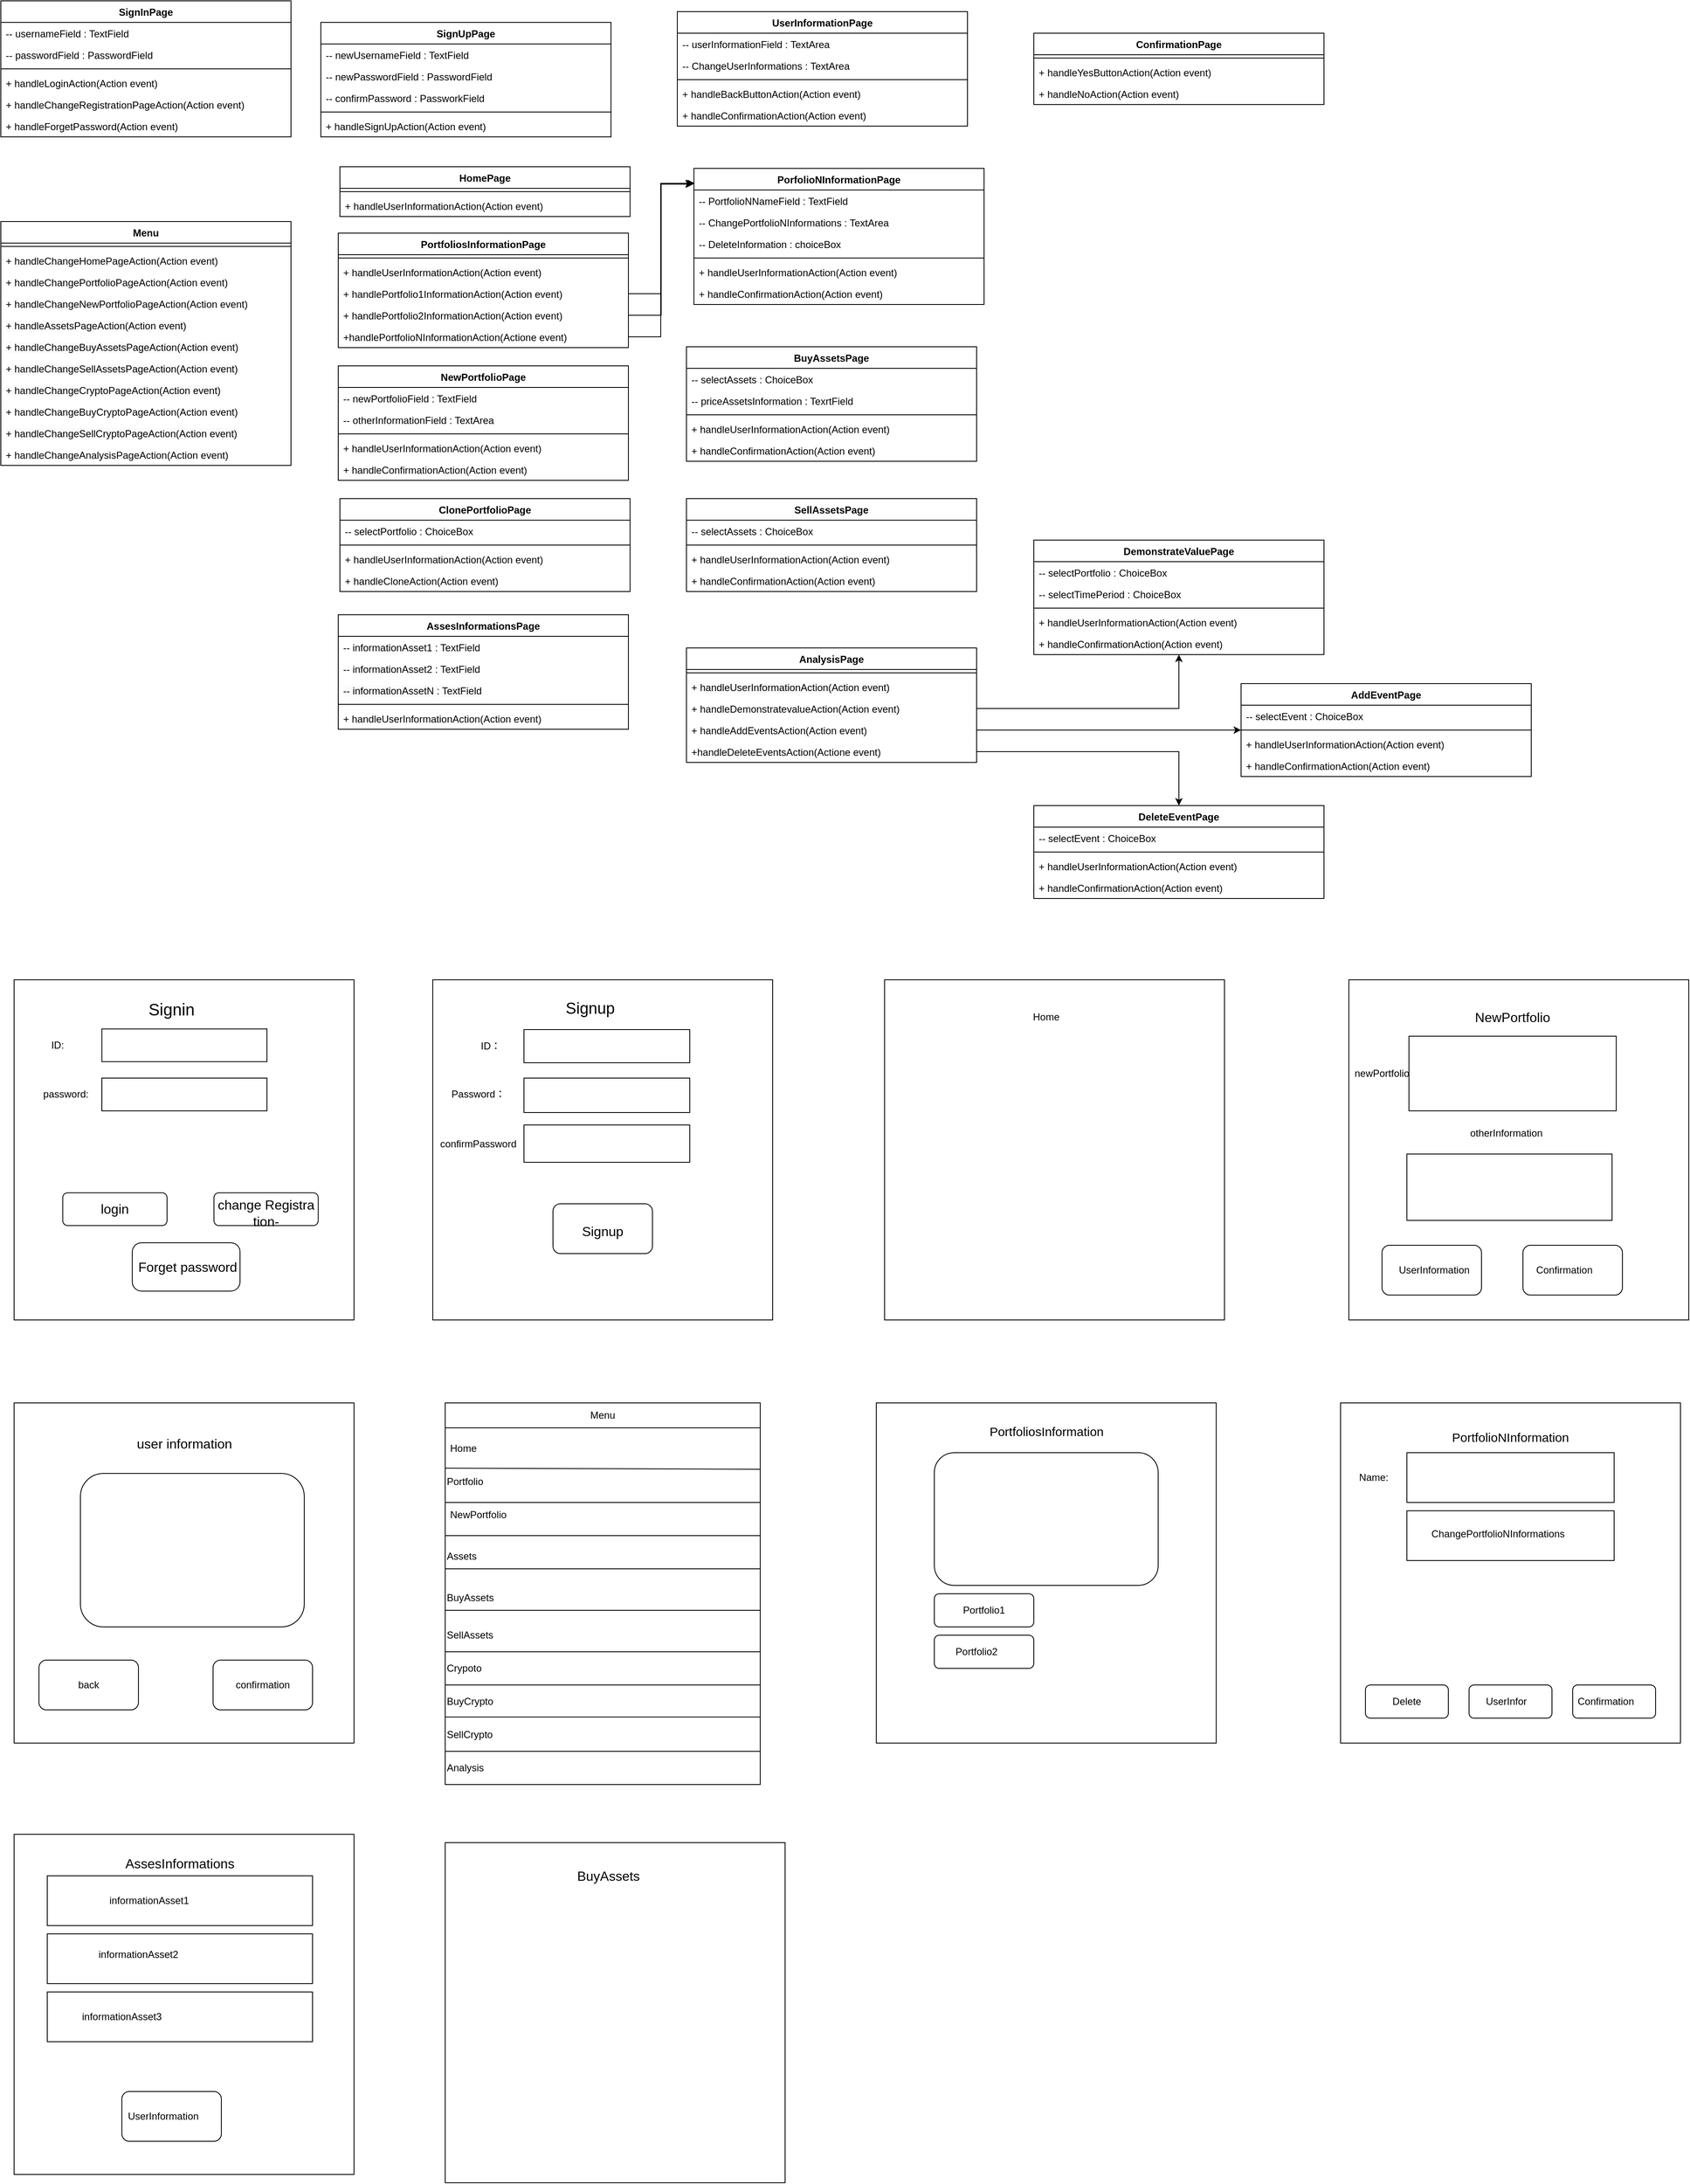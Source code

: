 <mxfile version="22.1.11" type="github">
  <diagram name="第 1 页" id="8w8cnCKI-UPCcAJevsUZ">
    <mxGraphModel dx="3020" dy="2217" grid="1" gridSize="10" guides="1" tooltips="1" connect="1" arrows="1" fold="1" page="1" pageScale="1" pageWidth="827" pageHeight="1169" math="0" shadow="0">
      <root>
        <mxCell id="0" />
        <mxCell id="1" parent="0" />
        <mxCell id="qQ2p7ifqkSaaZ6_-BF-f-2" value="SignInPage" style="swimlane;fontStyle=1;align=center;verticalAlign=top;childLayout=stackLayout;horizontal=1;startSize=26;horizontalStack=0;resizeParent=1;resizeParentMax=0;resizeLast=0;collapsible=1;marginBottom=0;whiteSpace=wrap;html=1;" parent="1" vertex="1">
          <mxGeometry x="64" y="30" width="350" height="164" as="geometry" />
        </mxCell>
        <mxCell id="qQ2p7ifqkSaaZ6_-BF-f-6" value="-- usernameField : TextField" style="text;strokeColor=none;fillColor=none;align=left;verticalAlign=top;spacingLeft=4;spacingRight=4;overflow=hidden;rotatable=0;points=[[0,0.5],[1,0.5]];portConstraint=eastwest;whiteSpace=wrap;html=1;" parent="qQ2p7ifqkSaaZ6_-BF-f-2" vertex="1">
          <mxGeometry y="26" width="350" height="26" as="geometry" />
        </mxCell>
        <mxCell id="qQ2p7ifqkSaaZ6_-BF-f-3" value="-- passwordField : PasswordField" style="text;strokeColor=none;fillColor=none;align=left;verticalAlign=top;spacingLeft=4;spacingRight=4;overflow=hidden;rotatable=0;points=[[0,0.5],[1,0.5]];portConstraint=eastwest;whiteSpace=wrap;html=1;" parent="qQ2p7ifqkSaaZ6_-BF-f-2" vertex="1">
          <mxGeometry y="52" width="350" height="26" as="geometry" />
        </mxCell>
        <mxCell id="qQ2p7ifqkSaaZ6_-BF-f-4" value="" style="line;strokeWidth=1;fillColor=none;align=left;verticalAlign=middle;spacingTop=-1;spacingLeft=3;spacingRight=3;rotatable=0;labelPosition=right;points=[];portConstraint=eastwest;strokeColor=inherit;" parent="qQ2p7ifqkSaaZ6_-BF-f-2" vertex="1">
          <mxGeometry y="78" width="350" height="8" as="geometry" />
        </mxCell>
        <mxCell id="qQ2p7ifqkSaaZ6_-BF-f-5" value="+ handleLoginAction(Action event)" style="text;strokeColor=none;fillColor=none;align=left;verticalAlign=top;spacingLeft=4;spacingRight=4;overflow=hidden;rotatable=0;points=[[0,0.5],[1,0.5]];portConstraint=eastwest;whiteSpace=wrap;html=1;" parent="qQ2p7ifqkSaaZ6_-BF-f-2" vertex="1">
          <mxGeometry y="86" width="350" height="26" as="geometry" />
        </mxCell>
        <mxCell id="qQ2p7ifqkSaaZ6_-BF-f-7" value="+ handleChangeRegistrationPageAction(Action event)" style="text;strokeColor=none;fillColor=none;align=left;verticalAlign=top;spacingLeft=4;spacingRight=4;overflow=hidden;rotatable=0;points=[[0,0.5],[1,0.5]];portConstraint=eastwest;whiteSpace=wrap;html=1;" parent="qQ2p7ifqkSaaZ6_-BF-f-2" vertex="1">
          <mxGeometry y="112" width="350" height="26" as="geometry" />
        </mxCell>
        <mxCell id="qQ2p7ifqkSaaZ6_-BF-f-14" value="+ handleForgetPassword(Action event)" style="text;strokeColor=none;fillColor=none;align=left;verticalAlign=top;spacingLeft=4;spacingRight=4;overflow=hidden;rotatable=0;points=[[0,0.5],[1,0.5]];portConstraint=eastwest;whiteSpace=wrap;html=1;" parent="qQ2p7ifqkSaaZ6_-BF-f-2" vertex="1">
          <mxGeometry y="138" width="350" height="26" as="geometry" />
        </mxCell>
        <mxCell id="qQ2p7ifqkSaaZ6_-BF-f-8" value="SignUpPage" style="swimlane;fontStyle=1;align=center;verticalAlign=top;childLayout=stackLayout;horizontal=1;startSize=26;horizontalStack=0;resizeParent=1;resizeParentMax=0;resizeLast=0;collapsible=1;marginBottom=0;whiteSpace=wrap;html=1;" parent="1" vertex="1">
          <mxGeometry x="450" y="56" width="350" height="138" as="geometry" />
        </mxCell>
        <mxCell id="qQ2p7ifqkSaaZ6_-BF-f-9" value="-- newUsernameField : TextField" style="text;strokeColor=none;fillColor=none;align=left;verticalAlign=top;spacingLeft=4;spacingRight=4;overflow=hidden;rotatable=0;points=[[0,0.5],[1,0.5]];portConstraint=eastwest;whiteSpace=wrap;html=1;" parent="qQ2p7ifqkSaaZ6_-BF-f-8" vertex="1">
          <mxGeometry y="26" width="350" height="26" as="geometry" />
        </mxCell>
        <mxCell id="qQ2p7ifqkSaaZ6_-BF-f-10" value="-- newPasswordField : PasswordField" style="text;strokeColor=none;fillColor=none;align=left;verticalAlign=top;spacingLeft=4;spacingRight=4;overflow=hidden;rotatable=0;points=[[0,0.5],[1,0.5]];portConstraint=eastwest;whiteSpace=wrap;html=1;" parent="qQ2p7ifqkSaaZ6_-BF-f-8" vertex="1">
          <mxGeometry y="52" width="350" height="26" as="geometry" />
        </mxCell>
        <mxCell id="qQ2p7ifqkSaaZ6_-BF-f-15" value="-- confirmPassword : PassworkField" style="text;strokeColor=none;fillColor=none;align=left;verticalAlign=top;spacingLeft=4;spacingRight=4;overflow=hidden;rotatable=0;points=[[0,0.5],[1,0.5]];portConstraint=eastwest;whiteSpace=wrap;html=1;" parent="qQ2p7ifqkSaaZ6_-BF-f-8" vertex="1">
          <mxGeometry y="78" width="350" height="26" as="geometry" />
        </mxCell>
        <mxCell id="qQ2p7ifqkSaaZ6_-BF-f-11" value="" style="line;strokeWidth=1;fillColor=none;align=left;verticalAlign=middle;spacingTop=-1;spacingLeft=3;spacingRight=3;rotatable=0;labelPosition=right;points=[];portConstraint=eastwest;strokeColor=inherit;" parent="qQ2p7ifqkSaaZ6_-BF-f-8" vertex="1">
          <mxGeometry y="104" width="350" height="8" as="geometry" />
        </mxCell>
        <mxCell id="qQ2p7ifqkSaaZ6_-BF-f-13" value="+ handleSignUpAction(Action event)" style="text;strokeColor=none;fillColor=none;align=left;verticalAlign=top;spacingLeft=4;spacingRight=4;overflow=hidden;rotatable=0;points=[[0,0.5],[1,0.5]];portConstraint=eastwest;whiteSpace=wrap;html=1;" parent="qQ2p7ifqkSaaZ6_-BF-f-8" vertex="1">
          <mxGeometry y="112" width="350" height="26" as="geometry" />
        </mxCell>
        <mxCell id="AKwQP4rSA9_y8AmhEt-1-8" value="Menu" style="swimlane;fontStyle=1;align=center;verticalAlign=top;childLayout=stackLayout;horizontal=1;startSize=26;horizontalStack=0;resizeParent=1;resizeParentMax=0;resizeLast=0;collapsible=1;marginBottom=0;whiteSpace=wrap;html=1;" parent="1" vertex="1">
          <mxGeometry x="64" y="296" width="350" height="294" as="geometry" />
        </mxCell>
        <mxCell id="AKwQP4rSA9_y8AmhEt-1-11" value="" style="line;strokeWidth=1;fillColor=none;align=left;verticalAlign=middle;spacingTop=-1;spacingLeft=3;spacingRight=3;rotatable=0;labelPosition=right;points=[];portConstraint=eastwest;strokeColor=inherit;" parent="AKwQP4rSA9_y8AmhEt-1-8" vertex="1">
          <mxGeometry y="26" width="350" height="8" as="geometry" />
        </mxCell>
        <mxCell id="AKwQP4rSA9_y8AmhEt-1-12" value="+ handleChangeHomePageAction(Action event)" style="text;strokeColor=none;fillColor=none;align=left;verticalAlign=top;spacingLeft=4;spacingRight=4;overflow=hidden;rotatable=0;points=[[0,0.5],[1,0.5]];portConstraint=eastwest;whiteSpace=wrap;html=1;" parent="AKwQP4rSA9_y8AmhEt-1-8" vertex="1">
          <mxGeometry y="34" width="350" height="26" as="geometry" />
        </mxCell>
        <mxCell id="AKwQP4rSA9_y8AmhEt-1-13" value="+ handleChangePortfolioPageAction(Action event)" style="text;strokeColor=none;fillColor=none;align=left;verticalAlign=top;spacingLeft=4;spacingRight=4;overflow=hidden;rotatable=0;points=[[0,0.5],[1,0.5]];portConstraint=eastwest;whiteSpace=wrap;html=1;" parent="AKwQP4rSA9_y8AmhEt-1-8" vertex="1">
          <mxGeometry y="60" width="350" height="26" as="geometry" />
        </mxCell>
        <mxCell id="AKwQP4rSA9_y8AmhEt-1-14" value="+ handleChangeNewPortfolioPageAction(Action event)" style="text;strokeColor=none;fillColor=none;align=left;verticalAlign=top;spacingLeft=4;spacingRight=4;overflow=hidden;rotatable=0;points=[[0,0.5],[1,0.5]];portConstraint=eastwest;whiteSpace=wrap;html=1;" parent="AKwQP4rSA9_y8AmhEt-1-8" vertex="1">
          <mxGeometry y="86" width="350" height="26" as="geometry" />
        </mxCell>
        <mxCell id="AKwQP4rSA9_y8AmhEt-1-15" value="&lt;span style=&quot;color: rgb(0, 0, 0); font-family: Helvetica; font-size: 12px; font-style: normal; font-variant-ligatures: normal; font-variant-caps: normal; font-weight: 400; letter-spacing: normal; orphans: 2; text-align: left; text-indent: 0px; text-transform: none; widows: 2; word-spacing: 0px; -webkit-text-stroke-width: 0px; background-color: rgb(251, 251, 251); text-decoration-thickness: initial; text-decoration-style: initial; text-decoration-color: initial; float: none; display: inline !important;&quot;&gt;+ handleAssetsPageAction(Action event)&lt;/span&gt;&lt;br&gt;" style="text;strokeColor=none;fillColor=none;align=left;verticalAlign=top;spacingLeft=4;spacingRight=4;overflow=hidden;rotatable=0;points=[[0,0.5],[1,0.5]];portConstraint=eastwest;whiteSpace=wrap;html=1;" parent="AKwQP4rSA9_y8AmhEt-1-8" vertex="1">
          <mxGeometry y="112" width="350" height="26" as="geometry" />
        </mxCell>
        <mxCell id="AKwQP4rSA9_y8AmhEt-1-17" value="&lt;span style=&quot;color: rgb(0, 0, 0); font-family: Helvetica; font-size: 12px; font-style: normal; font-variant-ligatures: normal; font-variant-caps: normal; font-weight: 400; letter-spacing: normal; orphans: 2; text-align: left; text-indent: 0px; text-transform: none; widows: 2; word-spacing: 0px; -webkit-text-stroke-width: 0px; background-color: rgb(251, 251, 251); text-decoration-thickness: initial; text-decoration-style: initial; text-decoration-color: initial; float: none; display: inline !important;&quot;&gt;+ handleChangeBuyAssetsPageAction(Action event)&lt;/span&gt;" style="text;strokeColor=none;fillColor=none;align=left;verticalAlign=top;spacingLeft=4;spacingRight=4;overflow=hidden;rotatable=0;points=[[0,0.5],[1,0.5]];portConstraint=eastwest;whiteSpace=wrap;html=1;" parent="AKwQP4rSA9_y8AmhEt-1-8" vertex="1">
          <mxGeometry y="138" width="350" height="26" as="geometry" />
        </mxCell>
        <mxCell id="AKwQP4rSA9_y8AmhEt-1-16" value="&lt;span style=&quot;color: rgb(0, 0, 0); font-family: Helvetica; font-size: 12px; font-style: normal; font-variant-ligatures: normal; font-variant-caps: normal; font-weight: 400; letter-spacing: normal; orphans: 2; text-align: left; text-indent: 0px; text-transform: none; widows: 2; word-spacing: 0px; -webkit-text-stroke-width: 0px; background-color: rgb(251, 251, 251); text-decoration-thickness: initial; text-decoration-style: initial; text-decoration-color: initial; float: none; display: inline !important;&quot;&gt;+ handleChangeSellAssetsPageAction(Action event)&lt;/span&gt;" style="text;strokeColor=none;fillColor=none;align=left;verticalAlign=top;spacingLeft=4;spacingRight=4;overflow=hidden;rotatable=0;points=[[0,0.5],[1,0.5]];portConstraint=eastwest;whiteSpace=wrap;html=1;" parent="AKwQP4rSA9_y8AmhEt-1-8" vertex="1">
          <mxGeometry y="164" width="350" height="26" as="geometry" />
        </mxCell>
        <mxCell id="AKwQP4rSA9_y8AmhEt-1-18" value="&lt;span style=&quot;color: rgb(0, 0, 0); font-family: Helvetica; font-size: 12px; font-style: normal; font-variant-ligatures: normal; font-variant-caps: normal; font-weight: 400; letter-spacing: normal; orphans: 2; text-align: left; text-indent: 0px; text-transform: none; widows: 2; word-spacing: 0px; -webkit-text-stroke-width: 0px; background-color: rgb(251, 251, 251); text-decoration-thickness: initial; text-decoration-style: initial; text-decoration-color: initial; float: none; display: inline !important;&quot;&gt;+ handleChangeCryptoPageAction(Action event)&lt;/span&gt;" style="text;strokeColor=none;fillColor=none;align=left;verticalAlign=top;spacingLeft=4;spacingRight=4;overflow=hidden;rotatable=0;points=[[0,0.5],[1,0.5]];portConstraint=eastwest;whiteSpace=wrap;html=1;" parent="AKwQP4rSA9_y8AmhEt-1-8" vertex="1">
          <mxGeometry y="190" width="350" height="26" as="geometry" />
        </mxCell>
        <mxCell id="AKwQP4rSA9_y8AmhEt-1-20" value="+ handleChangeBuyCryptoPageAction(Action event)" style="text;strokeColor=none;fillColor=none;align=left;verticalAlign=top;spacingLeft=4;spacingRight=4;overflow=hidden;rotatable=0;points=[[0,0.5],[1,0.5]];portConstraint=eastwest;whiteSpace=wrap;html=1;" parent="AKwQP4rSA9_y8AmhEt-1-8" vertex="1">
          <mxGeometry y="216" width="350" height="26" as="geometry" />
        </mxCell>
        <mxCell id="AKwQP4rSA9_y8AmhEt-1-19" value="&lt;span style=&quot;color: rgb(0, 0, 0); font-family: Helvetica; font-size: 12px; font-style: normal; font-variant-ligatures: normal; font-variant-caps: normal; font-weight: 400; letter-spacing: normal; orphans: 2; text-align: left; text-indent: 0px; text-transform: none; widows: 2; word-spacing: 0px; -webkit-text-stroke-width: 0px; background-color: rgb(251, 251, 251); text-decoration-thickness: initial; text-decoration-style: initial; text-decoration-color: initial; float: none; display: inline !important;&quot;&gt;+ handleChangeSellCryptoPageAction(Action event)&lt;/span&gt;" style="text;strokeColor=none;fillColor=none;align=left;verticalAlign=top;spacingLeft=4;spacingRight=4;overflow=hidden;rotatable=0;points=[[0,0.5],[1,0.5]];portConstraint=eastwest;whiteSpace=wrap;html=1;" parent="AKwQP4rSA9_y8AmhEt-1-8" vertex="1">
          <mxGeometry y="242" width="350" height="26" as="geometry" />
        </mxCell>
        <mxCell id="AKwQP4rSA9_y8AmhEt-1-21" value="+ handleChangeAnalysisPageAction(Action event)" style="text;strokeColor=none;fillColor=none;align=left;verticalAlign=top;spacingLeft=4;spacingRight=4;overflow=hidden;rotatable=0;points=[[0,0.5],[1,0.5]];portConstraint=eastwest;whiteSpace=wrap;html=1;" parent="AKwQP4rSA9_y8AmhEt-1-8" vertex="1">
          <mxGeometry y="268" width="350" height="26" as="geometry" />
        </mxCell>
        <mxCell id="WnGF1lTFCauJy7VCk2Zh-10" value="" style="group" parent="1" connectable="0" vertex="1">
          <mxGeometry x="80" y="1210" width="430" height="410" as="geometry" />
        </mxCell>
        <mxCell id="WnGF1lTFCauJy7VCk2Zh-1" value="" style="whiteSpace=wrap;html=1;aspect=fixed;movable=1;resizable=1;rotatable=1;deletable=1;editable=1;locked=0;connectable=1;" parent="WnGF1lTFCauJy7VCk2Zh-10" vertex="1">
          <mxGeometry width="410" height="410" as="geometry" />
        </mxCell>
        <mxCell id="WnGF1lTFCauJy7VCk2Zh-2" value="" style="rounded=1;whiteSpace=wrap;html=1;" parent="WnGF1lTFCauJy7VCk2Zh-10" vertex="1">
          <mxGeometry x="58.697" y="256.714" width="125.78" height="39.494" as="geometry" />
        </mxCell>
        <mxCell id="WnGF1lTFCauJy7VCk2Zh-4" value="" style="rounded=1;whiteSpace=wrap;html=1;" parent="WnGF1lTFCauJy7VCk2Zh-10" vertex="1">
          <mxGeometry x="241.078" y="256.714" width="125.78" height="39.494" as="geometry" />
        </mxCell>
        <mxCell id="WnGF1lTFCauJy7VCk2Zh-5" value="" style="rounded=1;whiteSpace=wrap;html=1;arcSize=19;" parent="WnGF1lTFCauJy7VCk2Zh-10" vertex="1">
          <mxGeometry x="142.551" y="316.943" width="129.973" height="58.254" as="geometry" />
        </mxCell>
        <mxCell id="WnGF1lTFCauJy7VCk2Zh-6" value="" style="rounded=0;whiteSpace=wrap;html=1;" parent="WnGF1lTFCauJy7VCk2Zh-10" vertex="1">
          <mxGeometry x="105.865" y="59.242" width="199.152" height="39.494" as="geometry" />
        </mxCell>
        <mxCell id="WnGF1lTFCauJy7VCk2Zh-7" value="" style="rounded=0;whiteSpace=wrap;html=1;" parent="WnGF1lTFCauJy7VCk2Zh-10" vertex="1">
          <mxGeometry x="105.865" y="118.483" width="199.152" height="39.494" as="geometry" />
        </mxCell>
        <mxCell id="WnGF1lTFCauJy7VCk2Zh-8" value="ID:" style="text;html=1;strokeColor=none;fillColor=none;align=center;verticalAlign=middle;whiteSpace=wrap;rounded=0;" parent="WnGF1lTFCauJy7VCk2Zh-10" vertex="1">
          <mxGeometry x="20.963" y="64.179" width="62.89" height="29.621" as="geometry" />
        </mxCell>
        <mxCell id="WnGF1lTFCauJy7VCk2Zh-11" value="password:" style="text;html=1;strokeColor=none;fillColor=none;align=center;verticalAlign=middle;whiteSpace=wrap;rounded=0;" parent="WnGF1lTFCauJy7VCk2Zh-10" vertex="1">
          <mxGeometry x="31.445" y="123.42" width="62.89" height="29.621" as="geometry" />
        </mxCell>
        <mxCell id="D_s1Wh9lTRto2ANUzbIN-1" value="login" style="text;strokeColor=none;fillColor=none;html=1;align=center;verticalAlign=middle;whiteSpace=wrap;rounded=0;fontSize=16;" parent="WnGF1lTFCauJy7VCk2Zh-10" vertex="1">
          <mxGeometry x="90.142" y="251.777" width="62.89" height="49.368" as="geometry" />
        </mxCell>
        <mxCell id="D_s1Wh9lTRto2ANUzbIN-2" value="change Registra&lt;br&gt;tion-" style="text;strokeColor=none;fillColor=none;html=1;align=center;verticalAlign=middle;whiteSpace=wrap;rounded=0;fontSize=16;" parent="WnGF1lTFCauJy7VCk2Zh-10" vertex="1">
          <mxGeometry x="241.078" y="261.651" width="125.78" height="39.494" as="geometry" />
        </mxCell>
        <mxCell id="D_s1Wh9lTRto2ANUzbIN-3" value="Forget password" style="text;strokeColor=none;fillColor=none;html=1;align=center;verticalAlign=middle;whiteSpace=wrap;rounded=0;fontSize=16;" parent="WnGF1lTFCauJy7VCk2Zh-10" vertex="1">
          <mxGeometry x="131.021" y="345.577" width="157.225" as="geometry" />
        </mxCell>
        <mxCell id="ubDF748PIjpq4Aqp7dau-11" value="&lt;font style=&quot;font-size: 20px;&quot;&gt;Signin&lt;/font&gt;" style="text;html=1;strokeColor=none;fillColor=none;align=center;verticalAlign=middle;whiteSpace=wrap;rounded=0;" vertex="1" parent="WnGF1lTFCauJy7VCk2Zh-10">
          <mxGeometry x="160" y="20" width="60" height="30" as="geometry" />
        </mxCell>
        <mxCell id="AKwQP4rSA9_y8AmhEt-1-22" value="HomePage" style="swimlane;fontStyle=1;align=center;verticalAlign=top;childLayout=stackLayout;horizontal=1;startSize=26;horizontalStack=0;resizeParent=1;resizeParentMax=0;resizeLast=0;collapsible=1;marginBottom=0;whiteSpace=wrap;html=1;" parent="1" vertex="1">
          <mxGeometry x="473" y="230" width="350" height="60" as="geometry" />
        </mxCell>
        <mxCell id="AKwQP4rSA9_y8AmhEt-1-26" value="" style="line;strokeWidth=1;fillColor=none;align=left;verticalAlign=middle;spacingTop=-1;spacingLeft=3;spacingRight=3;rotatable=0;labelPosition=right;points=[];portConstraint=eastwest;strokeColor=inherit;" parent="AKwQP4rSA9_y8AmhEt-1-22" vertex="1">
          <mxGeometry y="26" width="350" height="8" as="geometry" />
        </mxCell>
        <mxCell id="AKwQP4rSA9_y8AmhEt-1-27" value="+ handleUserInformationAction(Action event)" style="text;strokeColor=none;fillColor=none;align=left;verticalAlign=top;spacingLeft=4;spacingRight=4;overflow=hidden;rotatable=0;points=[[0,0.5],[1,0.5]];portConstraint=eastwest;whiteSpace=wrap;html=1;" parent="AKwQP4rSA9_y8AmhEt-1-22" vertex="1">
          <mxGeometry y="34" width="350" height="26" as="geometry" />
        </mxCell>
        <mxCell id="AKwQP4rSA9_y8AmhEt-1-28" value="PortfoliosInformationPage" style="swimlane;fontStyle=1;align=center;verticalAlign=top;childLayout=stackLayout;horizontal=1;startSize=26;horizontalStack=0;resizeParent=1;resizeParentMax=0;resizeLast=0;collapsible=1;marginBottom=0;whiteSpace=wrap;html=1;" parent="1" vertex="1">
          <mxGeometry x="471" y="310" width="350" height="138" as="geometry" />
        </mxCell>
        <mxCell id="AKwQP4rSA9_y8AmhEt-1-32" value="" style="line;strokeWidth=1;fillColor=none;align=left;verticalAlign=middle;spacingTop=-1;spacingLeft=3;spacingRight=3;rotatable=0;labelPosition=right;points=[];portConstraint=eastwest;strokeColor=inherit;" parent="AKwQP4rSA9_y8AmhEt-1-28" vertex="1">
          <mxGeometry y="26" width="350" height="8" as="geometry" />
        </mxCell>
        <mxCell id="AKwQP4rSA9_y8AmhEt-1-34" value="&lt;span style=&quot;color: rgb(0, 0, 0); font-family: Helvetica; font-size: 12px; font-style: normal; font-variant-ligatures: normal; font-variant-caps: normal; font-weight: 400; letter-spacing: normal; orphans: 2; text-align: left; text-indent: 0px; text-transform: none; widows: 2; word-spacing: 0px; -webkit-text-stroke-width: 0px; background-color: rgb(251, 251, 251); text-decoration-thickness: initial; text-decoration-style: initial; text-decoration-color: initial; float: none; display: inline !important;&quot;&gt;+ handleUserInformationAction(Action event)&lt;/span&gt;" style="text;strokeColor=none;fillColor=none;align=left;verticalAlign=top;spacingLeft=4;spacingRight=4;overflow=hidden;rotatable=0;points=[[0,0.5],[1,0.5]];portConstraint=eastwest;whiteSpace=wrap;html=1;" parent="AKwQP4rSA9_y8AmhEt-1-28" vertex="1">
          <mxGeometry y="34" width="350" height="26" as="geometry" />
        </mxCell>
        <mxCell id="AKwQP4rSA9_y8AmhEt-1-33" value="+ handlePortfolio1InformationAction(Action event)" style="text;strokeColor=none;fillColor=none;align=left;verticalAlign=top;spacingLeft=4;spacingRight=4;overflow=hidden;rotatable=0;points=[[0,0.5],[1,0.5]];portConstraint=eastwest;whiteSpace=wrap;html=1;" parent="AKwQP4rSA9_y8AmhEt-1-28" vertex="1">
          <mxGeometry y="60" width="350" height="26" as="geometry" />
        </mxCell>
        <mxCell id="AKwQP4rSA9_y8AmhEt-1-35" value="+ handlePortfolio2InformationAction(Action event)" style="text;strokeColor=none;fillColor=none;align=left;verticalAlign=top;spacingLeft=4;spacingRight=4;overflow=hidden;rotatable=0;points=[[0,0.5],[1,0.5]];portConstraint=eastwest;whiteSpace=wrap;html=1;" parent="AKwQP4rSA9_y8AmhEt-1-28" vertex="1">
          <mxGeometry y="86" width="350" height="26" as="geometry" />
        </mxCell>
        <mxCell id="AKwQP4rSA9_y8AmhEt-1-36" value="+handlePortfolioNInformationAction(Actione event)" style="text;strokeColor=none;fillColor=none;align=left;verticalAlign=top;spacingLeft=4;spacingRight=4;overflow=hidden;rotatable=0;points=[[0,0.5],[1,0.5]];portConstraint=eastwest;whiteSpace=wrap;html=1;" parent="AKwQP4rSA9_y8AmhEt-1-28" vertex="1">
          <mxGeometry y="112" width="350" height="26" as="geometry" />
        </mxCell>
        <mxCell id="AKwQP4rSA9_y8AmhEt-1-44" value="NewPortfolioPage" style="swimlane;fontStyle=1;align=center;verticalAlign=top;childLayout=stackLayout;horizontal=1;startSize=26;horizontalStack=0;resizeParent=1;resizeParentMax=0;resizeLast=0;collapsible=1;marginBottom=0;whiteSpace=wrap;html=1;" parent="1" vertex="1">
          <mxGeometry x="471" y="470" width="350" height="138" as="geometry" />
        </mxCell>
        <mxCell id="AKwQP4rSA9_y8AmhEt-1-45" value="-- newPortfolioField : TextField" style="text;strokeColor=none;fillColor=none;align=left;verticalAlign=top;spacingLeft=4;spacingRight=4;overflow=hidden;rotatable=0;points=[[0,0.5],[1,0.5]];portConstraint=eastwest;whiteSpace=wrap;html=1;" parent="AKwQP4rSA9_y8AmhEt-1-44" vertex="1">
          <mxGeometry y="26" width="350" height="26" as="geometry" />
        </mxCell>
        <mxCell id="AKwQP4rSA9_y8AmhEt-1-46" value="-- otherInformationField : TextArea" style="text;strokeColor=none;fillColor=none;align=left;verticalAlign=top;spacingLeft=4;spacingRight=4;overflow=hidden;rotatable=0;points=[[0,0.5],[1,0.5]];portConstraint=eastwest;whiteSpace=wrap;html=1;" parent="AKwQP4rSA9_y8AmhEt-1-44" vertex="1">
          <mxGeometry y="52" width="350" height="26" as="geometry" />
        </mxCell>
        <mxCell id="AKwQP4rSA9_y8AmhEt-1-47" value="" style="line;strokeWidth=1;fillColor=none;align=left;verticalAlign=middle;spacingTop=-1;spacingLeft=3;spacingRight=3;rotatable=0;labelPosition=right;points=[];portConstraint=eastwest;strokeColor=inherit;" parent="AKwQP4rSA9_y8AmhEt-1-44" vertex="1">
          <mxGeometry y="78" width="350" height="8" as="geometry" />
        </mxCell>
        <mxCell id="AKwQP4rSA9_y8AmhEt-1-48" value="+ handleUserInformationAction(Action event)" style="text;strokeColor=none;fillColor=none;align=left;verticalAlign=top;spacingLeft=4;spacingRight=4;overflow=hidden;rotatable=0;points=[[0,0.5],[1,0.5]];portConstraint=eastwest;whiteSpace=wrap;html=1;" parent="AKwQP4rSA9_y8AmhEt-1-44" vertex="1">
          <mxGeometry y="86" width="350" height="26" as="geometry" />
        </mxCell>
        <mxCell id="AKwQP4rSA9_y8AmhEt-1-49" value="+ handleConfirmationAction(Action event)" style="text;strokeColor=none;fillColor=none;align=left;verticalAlign=top;spacingLeft=4;spacingRight=4;overflow=hidden;rotatable=0;points=[[0,0.5],[1,0.5]];portConstraint=eastwest;whiteSpace=wrap;html=1;" parent="AKwQP4rSA9_y8AmhEt-1-44" vertex="1">
          <mxGeometry y="112" width="350" height="26" as="geometry" />
        </mxCell>
        <mxCell id="6h6gqU1jo04LtHCAYvQy-1" value="ClonePortfolioPage" style="swimlane;fontStyle=1;align=center;verticalAlign=top;childLayout=stackLayout;horizontal=1;startSize=26;horizontalStack=0;resizeParent=1;resizeParentMax=0;resizeLast=0;collapsible=1;marginBottom=0;whiteSpace=wrap;html=1;" vertex="1" parent="1">
          <mxGeometry x="473" y="630" width="350" height="112" as="geometry" />
        </mxCell>
        <mxCell id="6h6gqU1jo04LtHCAYvQy-2" value="-- selectPortfolio : ChoiceBox" style="text;strokeColor=none;fillColor=none;align=left;verticalAlign=top;spacingLeft=4;spacingRight=4;overflow=hidden;rotatable=0;points=[[0,0.5],[1,0.5]];portConstraint=eastwest;whiteSpace=wrap;html=1;" vertex="1" parent="6h6gqU1jo04LtHCAYvQy-1">
          <mxGeometry y="26" width="350" height="26" as="geometry" />
        </mxCell>
        <mxCell id="6h6gqU1jo04LtHCAYvQy-4" value="" style="line;strokeWidth=1;fillColor=none;align=left;verticalAlign=middle;spacingTop=-1;spacingLeft=3;spacingRight=3;rotatable=0;labelPosition=right;points=[];portConstraint=eastwest;strokeColor=inherit;" vertex="1" parent="6h6gqU1jo04LtHCAYvQy-1">
          <mxGeometry y="52" width="350" height="8" as="geometry" />
        </mxCell>
        <mxCell id="6h6gqU1jo04LtHCAYvQy-5" value="+ handleUserInformationAction(Action event)" style="text;strokeColor=none;fillColor=none;align=left;verticalAlign=top;spacingLeft=4;spacingRight=4;overflow=hidden;rotatable=0;points=[[0,0.5],[1,0.5]];portConstraint=eastwest;whiteSpace=wrap;html=1;" vertex="1" parent="6h6gqU1jo04LtHCAYvQy-1">
          <mxGeometry y="60" width="350" height="26" as="geometry" />
        </mxCell>
        <mxCell id="6h6gqU1jo04LtHCAYvQy-6" value="+ handleCloneAction(Action event)" style="text;strokeColor=none;fillColor=none;align=left;verticalAlign=top;spacingLeft=4;spacingRight=4;overflow=hidden;rotatable=0;points=[[0,0.5],[1,0.5]];portConstraint=eastwest;whiteSpace=wrap;html=1;" vertex="1" parent="6h6gqU1jo04LtHCAYvQy-1">
          <mxGeometry y="86" width="350" height="26" as="geometry" />
        </mxCell>
        <mxCell id="6h6gqU1jo04LtHCAYvQy-15" value="AssesInformationsPage" style="swimlane;fontStyle=1;align=center;verticalAlign=top;childLayout=stackLayout;horizontal=1;startSize=26;horizontalStack=0;resizeParent=1;resizeParentMax=0;resizeLast=0;collapsible=1;marginBottom=0;whiteSpace=wrap;html=1;" vertex="1" parent="1">
          <mxGeometry x="471" y="770" width="350" height="138" as="geometry" />
        </mxCell>
        <mxCell id="6h6gqU1jo04LtHCAYvQy-16" value="-- informationAsset1 : TextField" style="text;strokeColor=none;fillColor=none;align=left;verticalAlign=top;spacingLeft=4;spacingRight=4;overflow=hidden;rotatable=0;points=[[0,0.5],[1,0.5]];portConstraint=eastwest;whiteSpace=wrap;html=1;" vertex="1" parent="6h6gqU1jo04LtHCAYvQy-15">
          <mxGeometry y="26" width="350" height="26" as="geometry" />
        </mxCell>
        <mxCell id="6h6gqU1jo04LtHCAYvQy-21" value="-- informationAsset2 : TextField" style="text;strokeColor=none;fillColor=none;align=left;verticalAlign=top;spacingLeft=4;spacingRight=4;overflow=hidden;rotatable=0;points=[[0,0.5],[1,0.5]];portConstraint=eastwest;whiteSpace=wrap;html=1;" vertex="1" parent="6h6gqU1jo04LtHCAYvQy-15">
          <mxGeometry y="52" width="350" height="26" as="geometry" />
        </mxCell>
        <mxCell id="6h6gqU1jo04LtHCAYvQy-22" value="&lt;span style=&quot;color: rgb(0, 0, 0); font-family: Helvetica; font-size: 12px; font-style: normal; font-variant-ligatures: normal; font-variant-caps: normal; font-weight: 400; letter-spacing: normal; orphans: 2; text-align: left; text-indent: 0px; text-transform: none; widows: 2; word-spacing: 0px; -webkit-text-stroke-width: 0px; background-color: rgb(251, 251, 251); text-decoration-thickness: initial; text-decoration-style: initial; text-decoration-color: initial; float: none; display: inline !important;&quot;&gt;-- informationAssetN : TextField&lt;/span&gt;" style="text;strokeColor=none;fillColor=none;align=left;verticalAlign=top;spacingLeft=4;spacingRight=4;overflow=hidden;rotatable=0;points=[[0,0.5],[1,0.5]];portConstraint=eastwest;whiteSpace=wrap;html=1;" vertex="1" parent="6h6gqU1jo04LtHCAYvQy-15">
          <mxGeometry y="78" width="350" height="26" as="geometry" />
        </mxCell>
        <mxCell id="6h6gqU1jo04LtHCAYvQy-18" value="" style="line;strokeWidth=1;fillColor=none;align=left;verticalAlign=middle;spacingTop=-1;spacingLeft=3;spacingRight=3;rotatable=0;labelPosition=right;points=[];portConstraint=eastwest;strokeColor=inherit;" vertex="1" parent="6h6gqU1jo04LtHCAYvQy-15">
          <mxGeometry y="104" width="350" height="8" as="geometry" />
        </mxCell>
        <mxCell id="6h6gqU1jo04LtHCAYvQy-19" value="+ handleUserInformationAction(Action event)" style="text;strokeColor=none;fillColor=none;align=left;verticalAlign=top;spacingLeft=4;spacingRight=4;overflow=hidden;rotatable=0;points=[[0,0.5],[1,0.5]];portConstraint=eastwest;whiteSpace=wrap;html=1;" vertex="1" parent="6h6gqU1jo04LtHCAYvQy-15">
          <mxGeometry y="112" width="350" height="26" as="geometry" />
        </mxCell>
        <mxCell id="6h6gqU1jo04LtHCAYvQy-23" value="PorfolioNInformationPage" style="swimlane;fontStyle=1;align=center;verticalAlign=top;childLayout=stackLayout;horizontal=1;startSize=26;horizontalStack=0;resizeParent=1;resizeParentMax=0;resizeLast=0;collapsible=1;marginBottom=0;whiteSpace=wrap;html=1;" vertex="1" parent="1">
          <mxGeometry x="900" y="232" width="350" height="164" as="geometry" />
        </mxCell>
        <mxCell id="6h6gqU1jo04LtHCAYvQy-24" value="-- PortfolioNNameField : TextField" style="text;strokeColor=none;fillColor=none;align=left;verticalAlign=top;spacingLeft=4;spacingRight=4;overflow=hidden;rotatable=0;points=[[0,0.5],[1,0.5]];portConstraint=eastwest;whiteSpace=wrap;html=1;" vertex="1" parent="6h6gqU1jo04LtHCAYvQy-23">
          <mxGeometry y="26" width="350" height="26" as="geometry" />
        </mxCell>
        <mxCell id="6h6gqU1jo04LtHCAYvQy-25" value="-- ChangePortfolioNInformations : TextArea" style="text;strokeColor=none;fillColor=none;align=left;verticalAlign=top;spacingLeft=4;spacingRight=4;overflow=hidden;rotatable=0;points=[[0,0.5],[1,0.5]];portConstraint=eastwest;whiteSpace=wrap;html=1;" vertex="1" parent="6h6gqU1jo04LtHCAYvQy-23">
          <mxGeometry y="52" width="350" height="26" as="geometry" />
        </mxCell>
        <mxCell id="6h6gqU1jo04LtHCAYvQy-30" value="-- DeleteInformation : choiceBox" style="text;strokeColor=none;fillColor=none;align=left;verticalAlign=top;spacingLeft=4;spacingRight=4;overflow=hidden;rotatable=0;points=[[0,0.5],[1,0.5]];portConstraint=eastwest;whiteSpace=wrap;html=1;" vertex="1" parent="6h6gqU1jo04LtHCAYvQy-23">
          <mxGeometry y="78" width="350" height="26" as="geometry" />
        </mxCell>
        <mxCell id="6h6gqU1jo04LtHCAYvQy-26" value="" style="line;strokeWidth=1;fillColor=none;align=left;verticalAlign=middle;spacingTop=-1;spacingLeft=3;spacingRight=3;rotatable=0;labelPosition=right;points=[];portConstraint=eastwest;strokeColor=inherit;" vertex="1" parent="6h6gqU1jo04LtHCAYvQy-23">
          <mxGeometry y="104" width="350" height="8" as="geometry" />
        </mxCell>
        <mxCell id="6h6gqU1jo04LtHCAYvQy-27" value="+ handleUserInformationAction(Action event)" style="text;strokeColor=none;fillColor=none;align=left;verticalAlign=top;spacingLeft=4;spacingRight=4;overflow=hidden;rotatable=0;points=[[0,0.5],[1,0.5]];portConstraint=eastwest;whiteSpace=wrap;html=1;" vertex="1" parent="6h6gqU1jo04LtHCAYvQy-23">
          <mxGeometry y="112" width="350" height="26" as="geometry" />
        </mxCell>
        <mxCell id="6h6gqU1jo04LtHCAYvQy-28" value="+ handleConfirmationAction(Action event)" style="text;strokeColor=none;fillColor=none;align=left;verticalAlign=top;spacingLeft=4;spacingRight=4;overflow=hidden;rotatable=0;points=[[0,0.5],[1,0.5]];portConstraint=eastwest;whiteSpace=wrap;html=1;" vertex="1" parent="6h6gqU1jo04LtHCAYvQy-23">
          <mxGeometry y="138" width="350" height="26" as="geometry" />
        </mxCell>
        <mxCell id="6h6gqU1jo04LtHCAYvQy-31" style="edgeStyle=orthogonalEdgeStyle;rounded=0;orthogonalLoop=1;jettySize=auto;html=1;exitX=1;exitY=0.5;exitDx=0;exitDy=0;entryX=-0.003;entryY=0.116;entryDx=0;entryDy=0;entryPerimeter=0;" edge="1" parent="1" source="AKwQP4rSA9_y8AmhEt-1-33" target="6h6gqU1jo04LtHCAYvQy-23">
          <mxGeometry relative="1" as="geometry" />
        </mxCell>
        <mxCell id="6h6gqU1jo04LtHCAYvQy-32" style="edgeStyle=orthogonalEdgeStyle;rounded=0;orthogonalLoop=1;jettySize=auto;html=1;entryX=-0.003;entryY=0.11;entryDx=0;entryDy=0;entryPerimeter=0;" edge="1" parent="1" source="AKwQP4rSA9_y8AmhEt-1-35" target="6h6gqU1jo04LtHCAYvQy-23">
          <mxGeometry relative="1" as="geometry" />
        </mxCell>
        <mxCell id="6h6gqU1jo04LtHCAYvQy-35" style="edgeStyle=orthogonalEdgeStyle;rounded=0;orthogonalLoop=1;jettySize=auto;html=1;entryX=0.003;entryY=0.11;entryDx=0;entryDy=0;entryPerimeter=0;" edge="1" parent="1" source="AKwQP4rSA9_y8AmhEt-1-36" target="6h6gqU1jo04LtHCAYvQy-23">
          <mxGeometry relative="1" as="geometry">
            <Array as="points">
              <mxPoint x="860" y="435" />
              <mxPoint x="860" y="250" />
            </Array>
          </mxGeometry>
        </mxCell>
        <mxCell id="6h6gqU1jo04LtHCAYvQy-36" value="BuyAssetsPage" style="swimlane;fontStyle=1;align=center;verticalAlign=top;childLayout=stackLayout;horizontal=1;startSize=26;horizontalStack=0;resizeParent=1;resizeParentMax=0;resizeLast=0;collapsible=1;marginBottom=0;whiteSpace=wrap;html=1;" vertex="1" parent="1">
          <mxGeometry x="891" y="447" width="350" height="138" as="geometry" />
        </mxCell>
        <mxCell id="6h6gqU1jo04LtHCAYvQy-37" value="-- selectAssets : ChoiceBox" style="text;strokeColor=none;fillColor=none;align=left;verticalAlign=top;spacingLeft=4;spacingRight=4;overflow=hidden;rotatable=0;points=[[0,0.5],[1,0.5]];portConstraint=eastwest;whiteSpace=wrap;html=1;" vertex="1" parent="6h6gqU1jo04LtHCAYvQy-36">
          <mxGeometry y="26" width="350" height="26" as="geometry" />
        </mxCell>
        <mxCell id="6h6gqU1jo04LtHCAYvQy-41" value="-- priceAssetsInformation : TexrtField" style="text;strokeColor=none;fillColor=none;align=left;verticalAlign=top;spacingLeft=4;spacingRight=4;overflow=hidden;rotatable=0;points=[[0,0.5],[1,0.5]];portConstraint=eastwest;whiteSpace=wrap;html=1;" vertex="1" parent="6h6gqU1jo04LtHCAYvQy-36">
          <mxGeometry y="52" width="350" height="26" as="geometry" />
        </mxCell>
        <mxCell id="6h6gqU1jo04LtHCAYvQy-38" value="" style="line;strokeWidth=1;fillColor=none;align=left;verticalAlign=middle;spacingTop=-1;spacingLeft=3;spacingRight=3;rotatable=0;labelPosition=right;points=[];portConstraint=eastwest;strokeColor=inherit;" vertex="1" parent="6h6gqU1jo04LtHCAYvQy-36">
          <mxGeometry y="78" width="350" height="8" as="geometry" />
        </mxCell>
        <mxCell id="6h6gqU1jo04LtHCAYvQy-39" value="+ handleUserInformationAction(Action event)" style="text;strokeColor=none;fillColor=none;align=left;verticalAlign=top;spacingLeft=4;spacingRight=4;overflow=hidden;rotatable=0;points=[[0,0.5],[1,0.5]];portConstraint=eastwest;whiteSpace=wrap;html=1;" vertex="1" parent="6h6gqU1jo04LtHCAYvQy-36">
          <mxGeometry y="86" width="350" height="26" as="geometry" />
        </mxCell>
        <mxCell id="6h6gqU1jo04LtHCAYvQy-40" value="+ handleConfirmationAction(Action event)" style="text;strokeColor=none;fillColor=none;align=left;verticalAlign=top;spacingLeft=4;spacingRight=4;overflow=hidden;rotatable=0;points=[[0,0.5],[1,0.5]];portConstraint=eastwest;whiteSpace=wrap;html=1;" vertex="1" parent="6h6gqU1jo04LtHCAYvQy-36">
          <mxGeometry y="112" width="350" height="26" as="geometry" />
        </mxCell>
        <mxCell id="6h6gqU1jo04LtHCAYvQy-42" value="SellAssetsPage" style="swimlane;fontStyle=1;align=center;verticalAlign=top;childLayout=stackLayout;horizontal=1;startSize=26;horizontalStack=0;resizeParent=1;resizeParentMax=0;resizeLast=0;collapsible=1;marginBottom=0;whiteSpace=wrap;html=1;" vertex="1" parent="1">
          <mxGeometry x="891" y="630" width="350" height="112" as="geometry" />
        </mxCell>
        <mxCell id="6h6gqU1jo04LtHCAYvQy-43" value="-- selectAssets : ChoiceBox" style="text;strokeColor=none;fillColor=none;align=left;verticalAlign=top;spacingLeft=4;spacingRight=4;overflow=hidden;rotatable=0;points=[[0,0.5],[1,0.5]];portConstraint=eastwest;whiteSpace=wrap;html=1;" vertex="1" parent="6h6gqU1jo04LtHCAYvQy-42">
          <mxGeometry y="26" width="350" height="26" as="geometry" />
        </mxCell>
        <mxCell id="6h6gqU1jo04LtHCAYvQy-45" value="" style="line;strokeWidth=1;fillColor=none;align=left;verticalAlign=middle;spacingTop=-1;spacingLeft=3;spacingRight=3;rotatable=0;labelPosition=right;points=[];portConstraint=eastwest;strokeColor=inherit;" vertex="1" parent="6h6gqU1jo04LtHCAYvQy-42">
          <mxGeometry y="52" width="350" height="8" as="geometry" />
        </mxCell>
        <mxCell id="6h6gqU1jo04LtHCAYvQy-46" value="+ handleUserInformationAction(Action event)" style="text;strokeColor=none;fillColor=none;align=left;verticalAlign=top;spacingLeft=4;spacingRight=4;overflow=hidden;rotatable=0;points=[[0,0.5],[1,0.5]];portConstraint=eastwest;whiteSpace=wrap;html=1;" vertex="1" parent="6h6gqU1jo04LtHCAYvQy-42">
          <mxGeometry y="60" width="350" height="26" as="geometry" />
        </mxCell>
        <mxCell id="6h6gqU1jo04LtHCAYvQy-47" value="+ handleConfirmationAction(Action event)" style="text;strokeColor=none;fillColor=none;align=left;verticalAlign=top;spacingLeft=4;spacingRight=4;overflow=hidden;rotatable=0;points=[[0,0.5],[1,0.5]];portConstraint=eastwest;whiteSpace=wrap;html=1;" vertex="1" parent="6h6gqU1jo04LtHCAYvQy-42">
          <mxGeometry y="86" width="350" height="26" as="geometry" />
        </mxCell>
        <mxCell id="6h6gqU1jo04LtHCAYvQy-48" value="UserInformationPage" style="swimlane;fontStyle=1;align=center;verticalAlign=top;childLayout=stackLayout;horizontal=1;startSize=26;horizontalStack=0;resizeParent=1;resizeParentMax=0;resizeLast=0;collapsible=1;marginBottom=0;whiteSpace=wrap;html=1;" vertex="1" parent="1">
          <mxGeometry x="880" y="43" width="350" height="138" as="geometry" />
        </mxCell>
        <mxCell id="6h6gqU1jo04LtHCAYvQy-49" value="-- userInformationField : TextArea" style="text;strokeColor=none;fillColor=none;align=left;verticalAlign=top;spacingLeft=4;spacingRight=4;overflow=hidden;rotatable=0;points=[[0,0.5],[1,0.5]];portConstraint=eastwest;whiteSpace=wrap;html=1;" vertex="1" parent="6h6gqU1jo04LtHCAYvQy-48">
          <mxGeometry y="26" width="350" height="26" as="geometry" />
        </mxCell>
        <mxCell id="6h6gqU1jo04LtHCAYvQy-55" value="-- ChangeUserInformations : TextArea" style="text;strokeColor=none;fillColor=none;align=left;verticalAlign=top;spacingLeft=4;spacingRight=4;overflow=hidden;rotatable=0;points=[[0,0.5],[1,0.5]];portConstraint=eastwest;whiteSpace=wrap;html=1;" vertex="1" parent="6h6gqU1jo04LtHCAYvQy-48">
          <mxGeometry y="52" width="350" height="26" as="geometry" />
        </mxCell>
        <mxCell id="6h6gqU1jo04LtHCAYvQy-50" value="" style="line;strokeWidth=1;fillColor=none;align=left;verticalAlign=middle;spacingTop=-1;spacingLeft=3;spacingRight=3;rotatable=0;labelPosition=right;points=[];portConstraint=eastwest;strokeColor=inherit;" vertex="1" parent="6h6gqU1jo04LtHCAYvQy-48">
          <mxGeometry y="78" width="350" height="8" as="geometry" />
        </mxCell>
        <mxCell id="6h6gqU1jo04LtHCAYvQy-51" value="+ handleBackButtonAction(Action event)" style="text;strokeColor=none;fillColor=none;align=left;verticalAlign=top;spacingLeft=4;spacingRight=4;overflow=hidden;rotatable=0;points=[[0,0.5],[1,0.5]];portConstraint=eastwest;whiteSpace=wrap;html=1;" vertex="1" parent="6h6gqU1jo04LtHCAYvQy-48">
          <mxGeometry y="86" width="350" height="26" as="geometry" />
        </mxCell>
        <mxCell id="6h6gqU1jo04LtHCAYvQy-52" value="+ handleConfirmationAction(Action event)" style="text;strokeColor=none;fillColor=none;align=left;verticalAlign=top;spacingLeft=4;spacingRight=4;overflow=hidden;rotatable=0;points=[[0,0.5],[1,0.5]];portConstraint=eastwest;whiteSpace=wrap;html=1;" vertex="1" parent="6h6gqU1jo04LtHCAYvQy-48">
          <mxGeometry y="112" width="350" height="26" as="geometry" />
        </mxCell>
        <mxCell id="6h6gqU1jo04LtHCAYvQy-56" value="AnalysisPage" style="swimlane;fontStyle=1;align=center;verticalAlign=top;childLayout=stackLayout;horizontal=1;startSize=26;horizontalStack=0;resizeParent=1;resizeParentMax=0;resizeLast=0;collapsible=1;marginBottom=0;whiteSpace=wrap;html=1;" vertex="1" parent="1">
          <mxGeometry x="891" y="810" width="350" height="138" as="geometry" />
        </mxCell>
        <mxCell id="6h6gqU1jo04LtHCAYvQy-57" value="" style="line;strokeWidth=1;fillColor=none;align=left;verticalAlign=middle;spacingTop=-1;spacingLeft=3;spacingRight=3;rotatable=0;labelPosition=right;points=[];portConstraint=eastwest;strokeColor=inherit;" vertex="1" parent="6h6gqU1jo04LtHCAYvQy-56">
          <mxGeometry y="26" width="350" height="8" as="geometry" />
        </mxCell>
        <mxCell id="6h6gqU1jo04LtHCAYvQy-58" value="&lt;span style=&quot;color: rgb(0, 0, 0); font-family: Helvetica; font-size: 12px; font-style: normal; font-variant-ligatures: normal; font-variant-caps: normal; font-weight: 400; letter-spacing: normal; orphans: 2; text-align: left; text-indent: 0px; text-transform: none; widows: 2; word-spacing: 0px; -webkit-text-stroke-width: 0px; background-color: rgb(251, 251, 251); text-decoration-thickness: initial; text-decoration-style: initial; text-decoration-color: initial; float: none; display: inline !important;&quot;&gt;+ handleUserInformationAction(Action event)&lt;/span&gt;" style="text;strokeColor=none;fillColor=none;align=left;verticalAlign=top;spacingLeft=4;spacingRight=4;overflow=hidden;rotatable=0;points=[[0,0.5],[1,0.5]];portConstraint=eastwest;whiteSpace=wrap;html=1;" vertex="1" parent="6h6gqU1jo04LtHCAYvQy-56">
          <mxGeometry y="34" width="350" height="26" as="geometry" />
        </mxCell>
        <mxCell id="6h6gqU1jo04LtHCAYvQy-59" value="+ handleDemonstratevalueAction(Action event)" style="text;strokeColor=none;fillColor=none;align=left;verticalAlign=top;spacingLeft=4;spacingRight=4;overflow=hidden;rotatable=0;points=[[0,0.5],[1,0.5]];portConstraint=eastwest;whiteSpace=wrap;html=1;" vertex="1" parent="6h6gqU1jo04LtHCAYvQy-56">
          <mxGeometry y="60" width="350" height="26" as="geometry" />
        </mxCell>
        <mxCell id="6h6gqU1jo04LtHCAYvQy-60" value="+ handleAddEventsAction(Action event)" style="text;strokeColor=none;fillColor=none;align=left;verticalAlign=top;spacingLeft=4;spacingRight=4;overflow=hidden;rotatable=0;points=[[0,0.5],[1,0.5]];portConstraint=eastwest;whiteSpace=wrap;html=1;" vertex="1" parent="6h6gqU1jo04LtHCAYvQy-56">
          <mxGeometry y="86" width="350" height="26" as="geometry" />
        </mxCell>
        <mxCell id="6h6gqU1jo04LtHCAYvQy-61" value="+handleDeleteEventsAction(Actione event)" style="text;strokeColor=none;fillColor=none;align=left;verticalAlign=top;spacingLeft=4;spacingRight=4;overflow=hidden;rotatable=0;points=[[0,0.5],[1,0.5]];portConstraint=eastwest;whiteSpace=wrap;html=1;" vertex="1" parent="6h6gqU1jo04LtHCAYvQy-56">
          <mxGeometry y="112" width="350" height="26" as="geometry" />
        </mxCell>
        <mxCell id="6h6gqU1jo04LtHCAYvQy-62" value="DemonstrateValuePage" style="swimlane;fontStyle=1;align=center;verticalAlign=top;childLayout=stackLayout;horizontal=1;startSize=26;horizontalStack=0;resizeParent=1;resizeParentMax=0;resizeLast=0;collapsible=1;marginBottom=0;whiteSpace=wrap;html=1;" vertex="1" parent="1">
          <mxGeometry x="1310" y="680" width="350" height="138" as="geometry" />
        </mxCell>
        <mxCell id="6h6gqU1jo04LtHCAYvQy-69" value="-- selectPortfolio : ChoiceBox" style="text;strokeColor=none;fillColor=none;align=left;verticalAlign=top;spacingLeft=4;spacingRight=4;overflow=hidden;rotatable=0;points=[[0,0.5],[1,0.5]];portConstraint=eastwest;whiteSpace=wrap;html=1;" vertex="1" parent="6h6gqU1jo04LtHCAYvQy-62">
          <mxGeometry y="26" width="350" height="26" as="geometry" />
        </mxCell>
        <mxCell id="6h6gqU1jo04LtHCAYvQy-63" value="-- selectTimePeriod : ChoiceBox" style="text;strokeColor=none;fillColor=none;align=left;verticalAlign=top;spacingLeft=4;spacingRight=4;overflow=hidden;rotatable=0;points=[[0,0.5],[1,0.5]];portConstraint=eastwest;whiteSpace=wrap;html=1;" vertex="1" parent="6h6gqU1jo04LtHCAYvQy-62">
          <mxGeometry y="52" width="350" height="26" as="geometry" />
        </mxCell>
        <mxCell id="6h6gqU1jo04LtHCAYvQy-64" value="" style="line;strokeWidth=1;fillColor=none;align=left;verticalAlign=middle;spacingTop=-1;spacingLeft=3;spacingRight=3;rotatable=0;labelPosition=right;points=[];portConstraint=eastwest;strokeColor=inherit;" vertex="1" parent="6h6gqU1jo04LtHCAYvQy-62">
          <mxGeometry y="78" width="350" height="8" as="geometry" />
        </mxCell>
        <mxCell id="6h6gqU1jo04LtHCAYvQy-65" value="+ handleUserInformationAction(Action event)" style="text;strokeColor=none;fillColor=none;align=left;verticalAlign=top;spacingLeft=4;spacingRight=4;overflow=hidden;rotatable=0;points=[[0,0.5],[1,0.5]];portConstraint=eastwest;whiteSpace=wrap;html=1;" vertex="1" parent="6h6gqU1jo04LtHCAYvQy-62">
          <mxGeometry y="86" width="350" height="26" as="geometry" />
        </mxCell>
        <mxCell id="6h6gqU1jo04LtHCAYvQy-66" value="+ handleConfirmationAction(Action event)" style="text;strokeColor=none;fillColor=none;align=left;verticalAlign=top;spacingLeft=4;spacingRight=4;overflow=hidden;rotatable=0;points=[[0,0.5],[1,0.5]];portConstraint=eastwest;whiteSpace=wrap;html=1;" vertex="1" parent="6h6gqU1jo04LtHCAYvQy-62">
          <mxGeometry y="112" width="350" height="26" as="geometry" />
        </mxCell>
        <mxCell id="6h6gqU1jo04LtHCAYvQy-67" style="edgeStyle=orthogonalEdgeStyle;rounded=0;orthogonalLoop=1;jettySize=auto;html=1;" edge="1" parent="1" source="6h6gqU1jo04LtHCAYvQy-59" target="6h6gqU1jo04LtHCAYvQy-62">
          <mxGeometry relative="1" as="geometry" />
        </mxCell>
        <mxCell id="6h6gqU1jo04LtHCAYvQy-71" value="AddEventPage" style="swimlane;fontStyle=1;align=center;verticalAlign=top;childLayout=stackLayout;horizontal=1;startSize=26;horizontalStack=0;resizeParent=1;resizeParentMax=0;resizeLast=0;collapsible=1;marginBottom=0;whiteSpace=wrap;html=1;" vertex="1" parent="1">
          <mxGeometry x="1560" y="853" width="350" height="112" as="geometry" />
        </mxCell>
        <mxCell id="6h6gqU1jo04LtHCAYvQy-72" value="-- selectEvent : ChoiceBox" style="text;strokeColor=none;fillColor=none;align=left;verticalAlign=top;spacingLeft=4;spacingRight=4;overflow=hidden;rotatable=0;points=[[0,0.5],[1,0.5]];portConstraint=eastwest;whiteSpace=wrap;html=1;" vertex="1" parent="6h6gqU1jo04LtHCAYvQy-71">
          <mxGeometry y="26" width="350" height="26" as="geometry" />
        </mxCell>
        <mxCell id="6h6gqU1jo04LtHCAYvQy-74" value="" style="line;strokeWidth=1;fillColor=none;align=left;verticalAlign=middle;spacingTop=-1;spacingLeft=3;spacingRight=3;rotatable=0;labelPosition=right;points=[];portConstraint=eastwest;strokeColor=inherit;" vertex="1" parent="6h6gqU1jo04LtHCAYvQy-71">
          <mxGeometry y="52" width="350" height="8" as="geometry" />
        </mxCell>
        <mxCell id="6h6gqU1jo04LtHCAYvQy-75" value="+ handleUserInformationAction(Action event)" style="text;strokeColor=none;fillColor=none;align=left;verticalAlign=top;spacingLeft=4;spacingRight=4;overflow=hidden;rotatable=0;points=[[0,0.5],[1,0.5]];portConstraint=eastwest;whiteSpace=wrap;html=1;" vertex="1" parent="6h6gqU1jo04LtHCAYvQy-71">
          <mxGeometry y="60" width="350" height="26" as="geometry" />
        </mxCell>
        <mxCell id="6h6gqU1jo04LtHCAYvQy-76" value="+ handleConfirmationAction(Action event)" style="text;strokeColor=none;fillColor=none;align=left;verticalAlign=top;spacingLeft=4;spacingRight=4;overflow=hidden;rotatable=0;points=[[0,0.5],[1,0.5]];portConstraint=eastwest;whiteSpace=wrap;html=1;" vertex="1" parent="6h6gqU1jo04LtHCAYvQy-71">
          <mxGeometry y="86" width="350" height="26" as="geometry" />
        </mxCell>
        <mxCell id="6h6gqU1jo04LtHCAYvQy-77" style="edgeStyle=orthogonalEdgeStyle;rounded=0;orthogonalLoop=1;jettySize=auto;html=1;" edge="1" parent="1" source="6h6gqU1jo04LtHCAYvQy-60" target="6h6gqU1jo04LtHCAYvQy-71">
          <mxGeometry relative="1" as="geometry" />
        </mxCell>
        <mxCell id="6h6gqU1jo04LtHCAYvQy-78" value="DeleteEventPage" style="swimlane;fontStyle=1;align=center;verticalAlign=top;childLayout=stackLayout;horizontal=1;startSize=26;horizontalStack=0;resizeParent=1;resizeParentMax=0;resizeLast=0;collapsible=1;marginBottom=0;whiteSpace=wrap;html=1;" vertex="1" parent="1">
          <mxGeometry x="1310" y="1000" width="350" height="112" as="geometry" />
        </mxCell>
        <mxCell id="6h6gqU1jo04LtHCAYvQy-79" value="-- selectEvent : ChoiceBox" style="text;strokeColor=none;fillColor=none;align=left;verticalAlign=top;spacingLeft=4;spacingRight=4;overflow=hidden;rotatable=0;points=[[0,0.5],[1,0.5]];portConstraint=eastwest;whiteSpace=wrap;html=1;" vertex="1" parent="6h6gqU1jo04LtHCAYvQy-78">
          <mxGeometry y="26" width="350" height="26" as="geometry" />
        </mxCell>
        <mxCell id="6h6gqU1jo04LtHCAYvQy-80" value="" style="line;strokeWidth=1;fillColor=none;align=left;verticalAlign=middle;spacingTop=-1;spacingLeft=3;spacingRight=3;rotatable=0;labelPosition=right;points=[];portConstraint=eastwest;strokeColor=inherit;" vertex="1" parent="6h6gqU1jo04LtHCAYvQy-78">
          <mxGeometry y="52" width="350" height="8" as="geometry" />
        </mxCell>
        <mxCell id="6h6gqU1jo04LtHCAYvQy-81" value="+ handleUserInformationAction(Action event)" style="text;strokeColor=none;fillColor=none;align=left;verticalAlign=top;spacingLeft=4;spacingRight=4;overflow=hidden;rotatable=0;points=[[0,0.5],[1,0.5]];portConstraint=eastwest;whiteSpace=wrap;html=1;" vertex="1" parent="6h6gqU1jo04LtHCAYvQy-78">
          <mxGeometry y="60" width="350" height="26" as="geometry" />
        </mxCell>
        <mxCell id="6h6gqU1jo04LtHCAYvQy-82" value="+ handleConfirmationAction(Action event)" style="text;strokeColor=none;fillColor=none;align=left;verticalAlign=top;spacingLeft=4;spacingRight=4;overflow=hidden;rotatable=0;points=[[0,0.5],[1,0.5]];portConstraint=eastwest;whiteSpace=wrap;html=1;" vertex="1" parent="6h6gqU1jo04LtHCAYvQy-78">
          <mxGeometry y="86" width="350" height="26" as="geometry" />
        </mxCell>
        <mxCell id="6h6gqU1jo04LtHCAYvQy-83" style="edgeStyle=orthogonalEdgeStyle;rounded=0;orthogonalLoop=1;jettySize=auto;html=1;entryX=0.5;entryY=0;entryDx=0;entryDy=0;" edge="1" parent="1" source="6h6gqU1jo04LtHCAYvQy-61" target="6h6gqU1jo04LtHCAYvQy-78">
          <mxGeometry relative="1" as="geometry" />
        </mxCell>
        <mxCell id="6h6gqU1jo04LtHCAYvQy-84" value="ConfirmationPage" style="swimlane;fontStyle=1;align=center;verticalAlign=top;childLayout=stackLayout;horizontal=1;startSize=26;horizontalStack=0;resizeParent=1;resizeParentMax=0;resizeLast=0;collapsible=1;marginBottom=0;whiteSpace=wrap;html=1;" vertex="1" parent="1">
          <mxGeometry x="1310" y="69" width="350" height="86" as="geometry" />
        </mxCell>
        <mxCell id="6h6gqU1jo04LtHCAYvQy-87" value="" style="line;strokeWidth=1;fillColor=none;align=left;verticalAlign=middle;spacingTop=-1;spacingLeft=3;spacingRight=3;rotatable=0;labelPosition=right;points=[];portConstraint=eastwest;strokeColor=inherit;" vertex="1" parent="6h6gqU1jo04LtHCAYvQy-84">
          <mxGeometry y="26" width="350" height="8" as="geometry" />
        </mxCell>
        <mxCell id="6h6gqU1jo04LtHCAYvQy-88" value="+ handleYesButtonAction(Action event)" style="text;strokeColor=none;fillColor=none;align=left;verticalAlign=top;spacingLeft=4;spacingRight=4;overflow=hidden;rotatable=0;points=[[0,0.5],[1,0.5]];portConstraint=eastwest;whiteSpace=wrap;html=1;" vertex="1" parent="6h6gqU1jo04LtHCAYvQy-84">
          <mxGeometry y="34" width="350" height="26" as="geometry" />
        </mxCell>
        <mxCell id="6h6gqU1jo04LtHCAYvQy-89" value="+ handleNoAction(Action event)" style="text;strokeColor=none;fillColor=none;align=left;verticalAlign=top;spacingLeft=4;spacingRight=4;overflow=hidden;rotatable=0;points=[[0,0.5],[1,0.5]];portConstraint=eastwest;whiteSpace=wrap;html=1;" vertex="1" parent="6h6gqU1jo04LtHCAYvQy-84">
          <mxGeometry y="60" width="350" height="26" as="geometry" />
        </mxCell>
        <mxCell id="ubDF748PIjpq4Aqp7dau-4" value="" style="rounded=0;whiteSpace=wrap;html=1;" vertex="1" parent="1">
          <mxGeometry x="185.865" y="1328.483" width="199.152" height="39.494" as="geometry" />
        </mxCell>
        <mxCell id="ubDF748PIjpq4Aqp7dau-13" value="" style="group" vertex="1" connectable="0" parent="1">
          <mxGeometry x="585" y="1210" width="410" height="410" as="geometry" />
        </mxCell>
        <mxCell id="D_s1Wh9lTRto2ANUzbIN-6" value="" style="rounded=0;whiteSpace=wrap;html=1;fontSize=16;" parent="ubDF748PIjpq4Aqp7dau-13" vertex="1">
          <mxGeometry width="410" height="410" as="geometry" />
        </mxCell>
        <mxCell id="ubDF748PIjpq4Aqp7dau-2" value="" style="rounded=0;whiteSpace=wrap;html=1;" vertex="1" parent="ubDF748PIjpq4Aqp7dau-13">
          <mxGeometry x="110" y="60" width="200" height="40" as="geometry" />
        </mxCell>
        <mxCell id="ubDF748PIjpq4Aqp7dau-3" value="ID：" style="text;html=1;strokeColor=none;fillColor=none;align=center;verticalAlign=middle;whiteSpace=wrap;rounded=0;" vertex="1" parent="ubDF748PIjpq4Aqp7dau-13">
          <mxGeometry x="40" y="65" width="60" height="30" as="geometry" />
        </mxCell>
        <mxCell id="ubDF748PIjpq4Aqp7dau-5" value="" style="rounded=0;whiteSpace=wrap;html=1;" vertex="1" parent="ubDF748PIjpq4Aqp7dau-13">
          <mxGeometry x="110" y="118.48" width="200" height="41.52" as="geometry" />
        </mxCell>
        <mxCell id="ubDF748PIjpq4Aqp7dau-6" value="" style="rounded=0;whiteSpace=wrap;html=1;" vertex="1" parent="ubDF748PIjpq4Aqp7dau-13">
          <mxGeometry x="110" y="175" width="200" height="45" as="geometry" />
        </mxCell>
        <mxCell id="ubDF748PIjpq4Aqp7dau-7" value="Password：" style="text;html=1;strokeColor=none;fillColor=none;align=center;verticalAlign=middle;whiteSpace=wrap;rounded=0;" vertex="1" parent="ubDF748PIjpq4Aqp7dau-13">
          <mxGeometry x="25" y="123.23" width="60" height="30" as="geometry" />
        </mxCell>
        <mxCell id="ubDF748PIjpq4Aqp7dau-8" value="confirmPassword" style="text;html=1;strokeColor=none;fillColor=none;align=center;verticalAlign=middle;whiteSpace=wrap;rounded=0;" vertex="1" parent="ubDF748PIjpq4Aqp7dau-13">
          <mxGeometry x="20" y="182.5" width="70" height="30" as="geometry" />
        </mxCell>
        <mxCell id="ubDF748PIjpq4Aqp7dau-9" value="" style="rounded=1;whiteSpace=wrap;html=1;" vertex="1" parent="ubDF748PIjpq4Aqp7dau-13">
          <mxGeometry x="145" y="270" width="120" height="60" as="geometry" />
        </mxCell>
        <mxCell id="ubDF748PIjpq4Aqp7dau-10" value="&lt;font style=&quot;font-size: 16px;&quot;&gt;Signup&lt;/font&gt;" style="text;html=1;strokeColor=none;fillColor=none;align=center;verticalAlign=middle;whiteSpace=wrap;rounded=0;" vertex="1" parent="ubDF748PIjpq4Aqp7dau-13">
          <mxGeometry x="165" y="275" width="80" height="55" as="geometry" />
        </mxCell>
        <mxCell id="ubDF748PIjpq4Aqp7dau-12" value="&lt;font style=&quot;font-size: 19px;&quot;&gt;Signup&lt;/font&gt;" style="text;html=1;strokeColor=none;fillColor=none;align=center;verticalAlign=middle;whiteSpace=wrap;rounded=0;" vertex="1" parent="ubDF748PIjpq4Aqp7dau-13">
          <mxGeometry x="160" y="20" width="60" height="30" as="geometry" />
        </mxCell>
        <mxCell id="ubDF748PIjpq4Aqp7dau-14" value="" style="whiteSpace=wrap;html=1;aspect=fixed;" vertex="1" parent="1">
          <mxGeometry x="80" y="1720" width="410" height="410" as="geometry" />
        </mxCell>
        <mxCell id="ubDF748PIjpq4Aqp7dau-16" value="&lt;font style=&quot;font-size: 16px;&quot;&gt;user information&lt;/font&gt;" style="text;html=1;strokeColor=none;fillColor=none;align=center;verticalAlign=middle;whiteSpace=wrap;rounded=0;" vertex="1" parent="1">
          <mxGeometry x="212.72" y="1754" width="144.56" height="30" as="geometry" />
        </mxCell>
        <mxCell id="ubDF748PIjpq4Aqp7dau-17" value="" style="rounded=1;whiteSpace=wrap;html=1;" vertex="1" parent="1">
          <mxGeometry x="160" y="1805" width="270" height="185" as="geometry" />
        </mxCell>
        <mxCell id="ubDF748PIjpq4Aqp7dau-18" value="" style="rounded=1;whiteSpace=wrap;html=1;" vertex="1" parent="1">
          <mxGeometry x="110" y="2030" width="120" height="60" as="geometry" />
        </mxCell>
        <mxCell id="ubDF748PIjpq4Aqp7dau-19" value="back" style="text;html=1;strokeColor=none;fillColor=none;align=center;verticalAlign=middle;whiteSpace=wrap;rounded=0;" vertex="1" parent="1">
          <mxGeometry x="140" y="2045" width="60" height="30" as="geometry" />
        </mxCell>
        <mxCell id="ubDF748PIjpq4Aqp7dau-20" value="" style="rounded=1;whiteSpace=wrap;html=1;" vertex="1" parent="1">
          <mxGeometry x="320" y="2030" width="120" height="60" as="geometry" />
        </mxCell>
        <mxCell id="ubDF748PIjpq4Aqp7dau-21" value="confirmation" style="text;html=1;strokeColor=none;fillColor=none;align=center;verticalAlign=middle;whiteSpace=wrap;rounded=0;" vertex="1" parent="1">
          <mxGeometry x="350" y="2045" width="60" height="30" as="geometry" />
        </mxCell>
        <mxCell id="ubDF748PIjpq4Aqp7dau-24" value="Menu" style="swimlane;fontStyle=0;childLayout=stackLayout;horizontal=1;startSize=30;horizontalStack=0;resizeParent=1;resizeParentMax=0;resizeLast=0;collapsible=1;marginBottom=0;whiteSpace=wrap;html=1;" vertex="1" parent="1">
          <mxGeometry x="600" y="1720" width="380" height="460" as="geometry" />
        </mxCell>
        <mxCell id="ubDF748PIjpq4Aqp7dau-25" value="Home" style="text;strokeColor=none;fillColor=none;align=left;verticalAlign=middle;spacingLeft=4;spacingRight=4;overflow=hidden;points=[[0,0.5],[1,0.5]];portConstraint=eastwest;rotatable=0;whiteSpace=wrap;html=1;" vertex="1" parent="ubDF748PIjpq4Aqp7dau-24">
          <mxGeometry y="30" width="380" height="50" as="geometry" />
        </mxCell>
        <mxCell id="ubDF748PIjpq4Aqp7dau-32" value="" style="endArrow=none;html=1;rounded=0;entryX=1;entryY=0;entryDx=0;entryDy=0;" edge="1" parent="ubDF748PIjpq4Aqp7dau-24" target="ubDF748PIjpq4Aqp7dau-30">
          <mxGeometry width="50" height="50" relative="1" as="geometry">
            <mxPoint y="78.57" as="sourcePoint" />
            <mxPoint x="360" y="78.57" as="targetPoint" />
          </mxGeometry>
        </mxCell>
        <mxCell id="ubDF748PIjpq4Aqp7dau-30" value="Portfolio" style="text;html=1;strokeColor=none;fillColor=none;align=left;verticalAlign=middle;whiteSpace=wrap;rounded=0;" vertex="1" parent="ubDF748PIjpq4Aqp7dau-24">
          <mxGeometry y="80" width="380" height="30" as="geometry" />
        </mxCell>
        <mxCell id="ubDF748PIjpq4Aqp7dau-33" value="" style="endArrow=none;html=1;rounded=0;" edge="1" parent="ubDF748PIjpq4Aqp7dau-24">
          <mxGeometry width="50" height="50" relative="1" as="geometry">
            <mxPoint y="120" as="sourcePoint" />
            <mxPoint x="380" y="120" as="targetPoint" />
            <Array as="points">
              <mxPoint x="190" y="120" />
            </Array>
          </mxGeometry>
        </mxCell>
        <mxCell id="ubDF748PIjpq4Aqp7dau-27" value="NewPortfolio" style="text;strokeColor=none;fillColor=none;align=left;verticalAlign=middle;spacingLeft=4;spacingRight=4;overflow=hidden;points=[[0,0.5],[1,0.5]];portConstraint=eastwest;rotatable=0;whiteSpace=wrap;html=1;" vertex="1" parent="ubDF748PIjpq4Aqp7dau-24">
          <mxGeometry y="110" width="380" height="50" as="geometry" />
        </mxCell>
        <mxCell id="ubDF748PIjpq4Aqp7dau-45" value="" style="endArrow=none;html=1;rounded=0;" edge="1" parent="ubDF748PIjpq4Aqp7dau-24">
          <mxGeometry width="50" height="50" relative="1" as="geometry">
            <mxPoint y="160" as="sourcePoint" />
            <mxPoint x="380" y="160" as="targetPoint" />
          </mxGeometry>
        </mxCell>
        <mxCell id="ubDF748PIjpq4Aqp7dau-37" value="Assets" style="text;html=1;strokeColor=none;fillColor=none;align=left;verticalAlign=middle;whiteSpace=wrap;rounded=0;" vertex="1" parent="ubDF748PIjpq4Aqp7dau-24">
          <mxGeometry y="160" width="380" height="50" as="geometry" />
        </mxCell>
        <mxCell id="ubDF748PIjpq4Aqp7dau-46" value="" style="endArrow=none;html=1;rounded=0;" edge="1" parent="ubDF748PIjpq4Aqp7dau-24">
          <mxGeometry width="50" height="50" relative="1" as="geometry">
            <mxPoint y="200" as="sourcePoint" />
            <mxPoint x="380" y="200" as="targetPoint" />
          </mxGeometry>
        </mxCell>
        <mxCell id="ubDF748PIjpq4Aqp7dau-43" value="BuyAssets" style="text;html=1;strokeColor=none;fillColor=none;align=left;verticalAlign=middle;whiteSpace=wrap;rounded=0;" vertex="1" parent="ubDF748PIjpq4Aqp7dau-24">
          <mxGeometry y="210" width="380" height="50" as="geometry" />
        </mxCell>
        <mxCell id="ubDF748PIjpq4Aqp7dau-48" value="" style="endArrow=none;html=1;rounded=0;" edge="1" parent="ubDF748PIjpq4Aqp7dau-24">
          <mxGeometry width="50" height="50" relative="1" as="geometry">
            <mxPoint y="250" as="sourcePoint" />
            <mxPoint x="380" y="250" as="targetPoint" />
          </mxGeometry>
        </mxCell>
        <mxCell id="ubDF748PIjpq4Aqp7dau-41" value="SellAssets" style="text;html=1;strokeColor=none;fillColor=none;align=left;verticalAlign=middle;whiteSpace=wrap;rounded=0;" vertex="1" parent="ubDF748PIjpq4Aqp7dau-24">
          <mxGeometry y="260" width="380" height="40" as="geometry" />
        </mxCell>
        <mxCell id="ubDF748PIjpq4Aqp7dau-49" value="" style="endArrow=none;html=1;rounded=0;" edge="1" parent="ubDF748PIjpq4Aqp7dau-24">
          <mxGeometry width="50" height="50" relative="1" as="geometry">
            <mxPoint y="300" as="sourcePoint" />
            <mxPoint x="380" y="300" as="targetPoint" />
          </mxGeometry>
        </mxCell>
        <mxCell id="ubDF748PIjpq4Aqp7dau-40" value="Crypoto" style="text;html=1;strokeColor=none;fillColor=none;align=left;verticalAlign=middle;whiteSpace=wrap;rounded=0;" vertex="1" parent="ubDF748PIjpq4Aqp7dau-24">
          <mxGeometry y="300" width="380" height="40" as="geometry" />
        </mxCell>
        <mxCell id="ubDF748PIjpq4Aqp7dau-50" value="" style="endArrow=none;html=1;rounded=0;" edge="1" parent="ubDF748PIjpq4Aqp7dau-24">
          <mxGeometry width="50" height="50" relative="1" as="geometry">
            <mxPoint y="340" as="sourcePoint" />
            <mxPoint x="380" y="340" as="targetPoint" />
          </mxGeometry>
        </mxCell>
        <mxCell id="ubDF748PIjpq4Aqp7dau-42" value="BuyCrypto" style="text;html=1;strokeColor=none;fillColor=none;align=left;verticalAlign=middle;whiteSpace=wrap;rounded=0;" vertex="1" parent="ubDF748PIjpq4Aqp7dau-24">
          <mxGeometry y="340" width="380" height="40" as="geometry" />
        </mxCell>
        <mxCell id="ubDF748PIjpq4Aqp7dau-51" value="" style="endArrow=none;html=1;rounded=0;" edge="1" parent="ubDF748PIjpq4Aqp7dau-24">
          <mxGeometry width="50" height="50" relative="1" as="geometry">
            <mxPoint y="378.57" as="sourcePoint" />
            <mxPoint x="380" y="378.57" as="targetPoint" />
          </mxGeometry>
        </mxCell>
        <mxCell id="ubDF748PIjpq4Aqp7dau-38" value="SellCrypto" style="text;html=1;strokeColor=none;fillColor=none;align=left;verticalAlign=middle;whiteSpace=wrap;rounded=0;" vertex="1" parent="ubDF748PIjpq4Aqp7dau-24">
          <mxGeometry y="380" width="380" height="40" as="geometry" />
        </mxCell>
        <mxCell id="ubDF748PIjpq4Aqp7dau-52" value="" style="endArrow=none;html=1;rounded=0;" edge="1" parent="ubDF748PIjpq4Aqp7dau-24">
          <mxGeometry width="50" height="50" relative="1" as="geometry">
            <mxPoint y="420" as="sourcePoint" />
            <mxPoint x="380" y="420" as="targetPoint" />
          </mxGeometry>
        </mxCell>
        <mxCell id="ubDF748PIjpq4Aqp7dau-44" value="Analysis" style="text;html=1;strokeColor=none;fillColor=none;align=left;verticalAlign=middle;whiteSpace=wrap;rounded=0;" vertex="1" parent="ubDF748PIjpq4Aqp7dau-24">
          <mxGeometry y="420" width="380" height="40" as="geometry" />
        </mxCell>
        <mxCell id="ubDF748PIjpq4Aqp7dau-53" value="" style="whiteSpace=wrap;html=1;aspect=fixed;" vertex="1" parent="1">
          <mxGeometry x="1130" y="1210" width="410" height="410" as="geometry" />
        </mxCell>
        <mxCell id="ubDF748PIjpq4Aqp7dau-54" value="Home" style="text;html=1;strokeColor=none;fillColor=none;align=center;verticalAlign=middle;whiteSpace=wrap;rounded=0;" vertex="1" parent="1">
          <mxGeometry x="1295" y="1240" width="60" height="30" as="geometry" />
        </mxCell>
        <mxCell id="ubDF748PIjpq4Aqp7dau-55" value="" style="whiteSpace=wrap;html=1;aspect=fixed;" vertex="1" parent="1">
          <mxGeometry x="1120" y="1720" width="410" height="410" as="geometry" />
        </mxCell>
        <mxCell id="ubDF748PIjpq4Aqp7dau-56" value="&lt;font style=&quot;font-size: 15px;&quot;&gt;PortfoliosInformation&lt;/font&gt;" style="text;html=1;strokeColor=none;fillColor=none;align=center;verticalAlign=middle;whiteSpace=wrap;rounded=0;" vertex="1" parent="1">
          <mxGeometry x="1252.5" y="1739" width="145" height="30" as="geometry" />
        </mxCell>
        <mxCell id="ubDF748PIjpq4Aqp7dau-57" value="" style="rounded=1;whiteSpace=wrap;html=1;" vertex="1" parent="1">
          <mxGeometry x="1190" y="1780" width="270" height="160" as="geometry" />
        </mxCell>
        <mxCell id="ubDF748PIjpq4Aqp7dau-58" value="" style="rounded=1;whiteSpace=wrap;html=1;" vertex="1" parent="1">
          <mxGeometry x="1190" y="1950" width="120" height="40" as="geometry" />
        </mxCell>
        <mxCell id="ubDF748PIjpq4Aqp7dau-59" value="" style="rounded=1;whiteSpace=wrap;html=1;" vertex="1" parent="1">
          <mxGeometry x="1190" y="2000" width="120" height="40" as="geometry" />
        </mxCell>
        <mxCell id="ubDF748PIjpq4Aqp7dau-60" value="Portfolio1" style="text;html=1;strokeColor=none;fillColor=none;align=center;verticalAlign=middle;whiteSpace=wrap;rounded=0;" vertex="1" parent="1">
          <mxGeometry x="1220" y="1955" width="60" height="30" as="geometry" />
        </mxCell>
        <mxCell id="ubDF748PIjpq4Aqp7dau-61" value="Portfolio2" style="text;html=1;strokeColor=none;fillColor=none;align=center;verticalAlign=middle;whiteSpace=wrap;rounded=0;" vertex="1" parent="1">
          <mxGeometry x="1211" y="2005" width="60" height="30" as="geometry" />
        </mxCell>
        <mxCell id="ubDF748PIjpq4Aqp7dau-62" value="" style="whiteSpace=wrap;html=1;aspect=fixed;" vertex="1" parent="1">
          <mxGeometry x="1680" y="1720" width="410" height="410" as="geometry" />
        </mxCell>
        <mxCell id="ubDF748PIjpq4Aqp7dau-64" value="&lt;font style=&quot;font-size: 15px;&quot;&gt;PortfolioNInformation&lt;/font&gt;" style="text;html=1;strokeColor=none;fillColor=none;align=center;verticalAlign=middle;whiteSpace=wrap;rounded=0;" vertex="1" parent="1">
          <mxGeometry x="1820" y="1738" width="130" height="46" as="geometry" />
        </mxCell>
        <mxCell id="ubDF748PIjpq4Aqp7dau-65" value="" style="rounded=0;whiteSpace=wrap;html=1;" vertex="1" parent="1">
          <mxGeometry x="1760" y="1780" width="250" height="60" as="geometry" />
        </mxCell>
        <mxCell id="ubDF748PIjpq4Aqp7dau-66" value="Name:" style="text;html=1;strokeColor=none;fillColor=none;align=center;verticalAlign=middle;whiteSpace=wrap;rounded=0;" vertex="1" parent="1">
          <mxGeometry x="1690" y="1795" width="60" height="30" as="geometry" />
        </mxCell>
        <mxCell id="ubDF748PIjpq4Aqp7dau-67" value="" style="rounded=0;whiteSpace=wrap;html=1;" vertex="1" parent="1">
          <mxGeometry x="1760" y="1850" width="250" height="60" as="geometry" />
        </mxCell>
        <mxCell id="ubDF748PIjpq4Aqp7dau-68" value="ChangePortfolioNInformations" style="text;html=1;strokeColor=none;fillColor=none;align=center;verticalAlign=middle;whiteSpace=wrap;rounded=0;" vertex="1" parent="1">
          <mxGeometry x="1840" y="1815" width="60" height="125" as="geometry" />
        </mxCell>
        <mxCell id="ubDF748PIjpq4Aqp7dau-69" value="" style="rounded=1;whiteSpace=wrap;html=1;" vertex="1" parent="1">
          <mxGeometry x="1710" y="2060" width="100" height="40" as="geometry" />
        </mxCell>
        <mxCell id="ubDF748PIjpq4Aqp7dau-70" value="" style="rounded=1;whiteSpace=wrap;html=1;" vertex="1" parent="1">
          <mxGeometry x="1835" y="2060" width="100" height="40" as="geometry" />
        </mxCell>
        <mxCell id="ubDF748PIjpq4Aqp7dau-71" value="" style="rounded=1;whiteSpace=wrap;html=1;" vertex="1" parent="1">
          <mxGeometry x="1960" y="2060" width="100" height="40" as="geometry" />
        </mxCell>
        <mxCell id="ubDF748PIjpq4Aqp7dau-72" value="Delete" style="text;html=1;strokeColor=none;fillColor=none;align=center;verticalAlign=middle;whiteSpace=wrap;rounded=0;" vertex="1" parent="1">
          <mxGeometry x="1730" y="2065" width="60" height="30" as="geometry" />
        </mxCell>
        <mxCell id="ubDF748PIjpq4Aqp7dau-73" value="UserInfor" style="text;html=1;strokeColor=none;fillColor=none;align=center;verticalAlign=middle;whiteSpace=wrap;rounded=0;" vertex="1" parent="1">
          <mxGeometry x="1850" y="2065" width="60" height="30" as="geometry" />
        </mxCell>
        <mxCell id="ubDF748PIjpq4Aqp7dau-74" value="Confirmation" style="text;html=1;strokeColor=none;fillColor=none;align=center;verticalAlign=middle;whiteSpace=wrap;rounded=0;" vertex="1" parent="1">
          <mxGeometry x="1970" y="2065" width="60" height="30" as="geometry" />
        </mxCell>
        <mxCell id="ubDF748PIjpq4Aqp7dau-75" value="" style="whiteSpace=wrap;html=1;aspect=fixed;" vertex="1" parent="1">
          <mxGeometry x="1690" y="1210" width="410" height="410" as="geometry" />
        </mxCell>
        <mxCell id="ubDF748PIjpq4Aqp7dau-76" value="&lt;font style=&quot;font-size: 16px;&quot;&gt;NewPortfolio&lt;/font&gt;" style="text;html=1;strokeColor=none;fillColor=none;align=center;verticalAlign=middle;whiteSpace=wrap;rounded=0;" vertex="1" parent="1">
          <mxGeometry x="1820" y="1235" width="135" height="40" as="geometry" />
        </mxCell>
        <mxCell id="ubDF748PIjpq4Aqp7dau-77" value="" style="rounded=0;whiteSpace=wrap;html=1;" vertex="1" parent="1">
          <mxGeometry x="1762.5" y="1277.98" width="250" height="90" as="geometry" />
        </mxCell>
        <mxCell id="ubDF748PIjpq4Aqp7dau-79" value="" style="rounded=0;whiteSpace=wrap;html=1;" vertex="1" parent="1">
          <mxGeometry x="1760" y="1420" width="247.5" height="80" as="geometry" />
        </mxCell>
        <mxCell id="ubDF748PIjpq4Aqp7dau-80" value="newPortfolio" style="text;html=1;strokeColor=none;fillColor=none;align=center;verticalAlign=middle;whiteSpace=wrap;rounded=0;" vertex="1" parent="1">
          <mxGeometry x="1700" y="1307.98" width="60" height="30" as="geometry" />
        </mxCell>
        <mxCell id="ubDF748PIjpq4Aqp7dau-81" value="otherInformation" style="text;html=1;strokeColor=none;fillColor=none;align=center;verticalAlign=middle;whiteSpace=wrap;rounded=0;" vertex="1" parent="1">
          <mxGeometry x="1850" y="1380" width="60" height="30" as="geometry" />
        </mxCell>
        <mxCell id="ubDF748PIjpq4Aqp7dau-82" value="" style="rounded=1;whiteSpace=wrap;html=1;" vertex="1" parent="1">
          <mxGeometry x="1730" y="1530" width="120" height="60" as="geometry" />
        </mxCell>
        <mxCell id="ubDF748PIjpq4Aqp7dau-83" value="" style="rounded=1;whiteSpace=wrap;html=1;" vertex="1" parent="1">
          <mxGeometry x="1900" y="1530" width="120" height="60" as="geometry" />
        </mxCell>
        <mxCell id="ubDF748PIjpq4Aqp7dau-84" value="UserInformation" style="text;html=1;strokeColor=none;fillColor=none;align=center;verticalAlign=middle;whiteSpace=wrap;rounded=0;" vertex="1" parent="1">
          <mxGeometry x="1762.5" y="1545" width="60" height="30" as="geometry" />
        </mxCell>
        <mxCell id="ubDF748PIjpq4Aqp7dau-85" value="Confirmation" style="text;html=1;strokeColor=none;fillColor=none;align=center;verticalAlign=middle;whiteSpace=wrap;rounded=0;" vertex="1" parent="1">
          <mxGeometry x="1920" y="1545" width="60" height="30" as="geometry" />
        </mxCell>
        <mxCell id="ubDF748PIjpq4Aqp7dau-86" value="" style="whiteSpace=wrap;html=1;aspect=fixed;" vertex="1" parent="1">
          <mxGeometry x="80" y="2240" width="410" height="410" as="geometry" />
        </mxCell>
        <mxCell id="ubDF748PIjpq4Aqp7dau-87" value="&lt;font style=&quot;font-size: 16px;&quot;&gt;AssesInformations&lt;/font&gt;" style="text;html=1;strokeColor=none;fillColor=none;align=center;verticalAlign=middle;whiteSpace=wrap;rounded=0;" vertex="1" parent="1">
          <mxGeometry x="250" y="2260" width="60" height="30" as="geometry" />
        </mxCell>
        <mxCell id="ubDF748PIjpq4Aqp7dau-88" value="" style="rounded=0;whiteSpace=wrap;html=1;" vertex="1" parent="1">
          <mxGeometry x="120" y="2290" width="320" height="60" as="geometry" />
        </mxCell>
        <mxCell id="ubDF748PIjpq4Aqp7dau-89" value="" style="rounded=0;whiteSpace=wrap;html=1;" vertex="1" parent="1">
          <mxGeometry x="120" y="2360" width="320" height="60" as="geometry" />
        </mxCell>
        <mxCell id="ubDF748PIjpq4Aqp7dau-90" value="" style="rounded=0;whiteSpace=wrap;html=1;" vertex="1" parent="1">
          <mxGeometry x="120" y="2430" width="320" height="60" as="geometry" />
        </mxCell>
        <mxCell id="ubDF748PIjpq4Aqp7dau-91" value="informationAsset1" style="text;html=1;strokeColor=none;fillColor=none;align=center;verticalAlign=middle;whiteSpace=wrap;rounded=0;" vertex="1" parent="1">
          <mxGeometry x="212.72" y="2305" width="60" height="30" as="geometry" />
        </mxCell>
        <mxCell id="ubDF748PIjpq4Aqp7dau-92" value="informationAsset2" style="text;html=1;strokeColor=none;fillColor=none;align=center;verticalAlign=middle;whiteSpace=wrap;rounded=0;" vertex="1" parent="1">
          <mxGeometry x="200" y="2370" width="60" height="30" as="geometry" />
        </mxCell>
        <mxCell id="ubDF748PIjpq4Aqp7dau-93" value="informationAsset3" style="text;html=1;strokeColor=none;fillColor=none;align=center;verticalAlign=middle;whiteSpace=wrap;rounded=0;" vertex="1" parent="1">
          <mxGeometry x="180" y="2445" width="60" height="30" as="geometry" />
        </mxCell>
        <mxCell id="ubDF748PIjpq4Aqp7dau-94" value="" style="rounded=1;whiteSpace=wrap;html=1;" vertex="1" parent="1">
          <mxGeometry x="210" y="2550" width="120" height="60" as="geometry" />
        </mxCell>
        <mxCell id="ubDF748PIjpq4Aqp7dau-95" value="UserInformation" style="text;html=1;strokeColor=none;fillColor=none;align=center;verticalAlign=middle;whiteSpace=wrap;rounded=0;" vertex="1" parent="1">
          <mxGeometry x="230" y="2565" width="60" height="30" as="geometry" />
        </mxCell>
        <mxCell id="ubDF748PIjpq4Aqp7dau-96" value="" style="whiteSpace=wrap;html=1;aspect=fixed;" vertex="1" parent="1">
          <mxGeometry x="600" y="2250" width="410" height="410" as="geometry" />
        </mxCell>
        <mxCell id="ubDF748PIjpq4Aqp7dau-97" value="&lt;font style=&quot;font-size: 16px;&quot;&gt;BuyAssets&lt;/font&gt;" style="text;html=1;strokeColor=none;fillColor=none;align=center;verticalAlign=middle;whiteSpace=wrap;rounded=0;" vertex="1" parent="1">
          <mxGeometry x="767" y="2275" width="60" height="30" as="geometry" />
        </mxCell>
      </root>
    </mxGraphModel>
  </diagram>
</mxfile>
